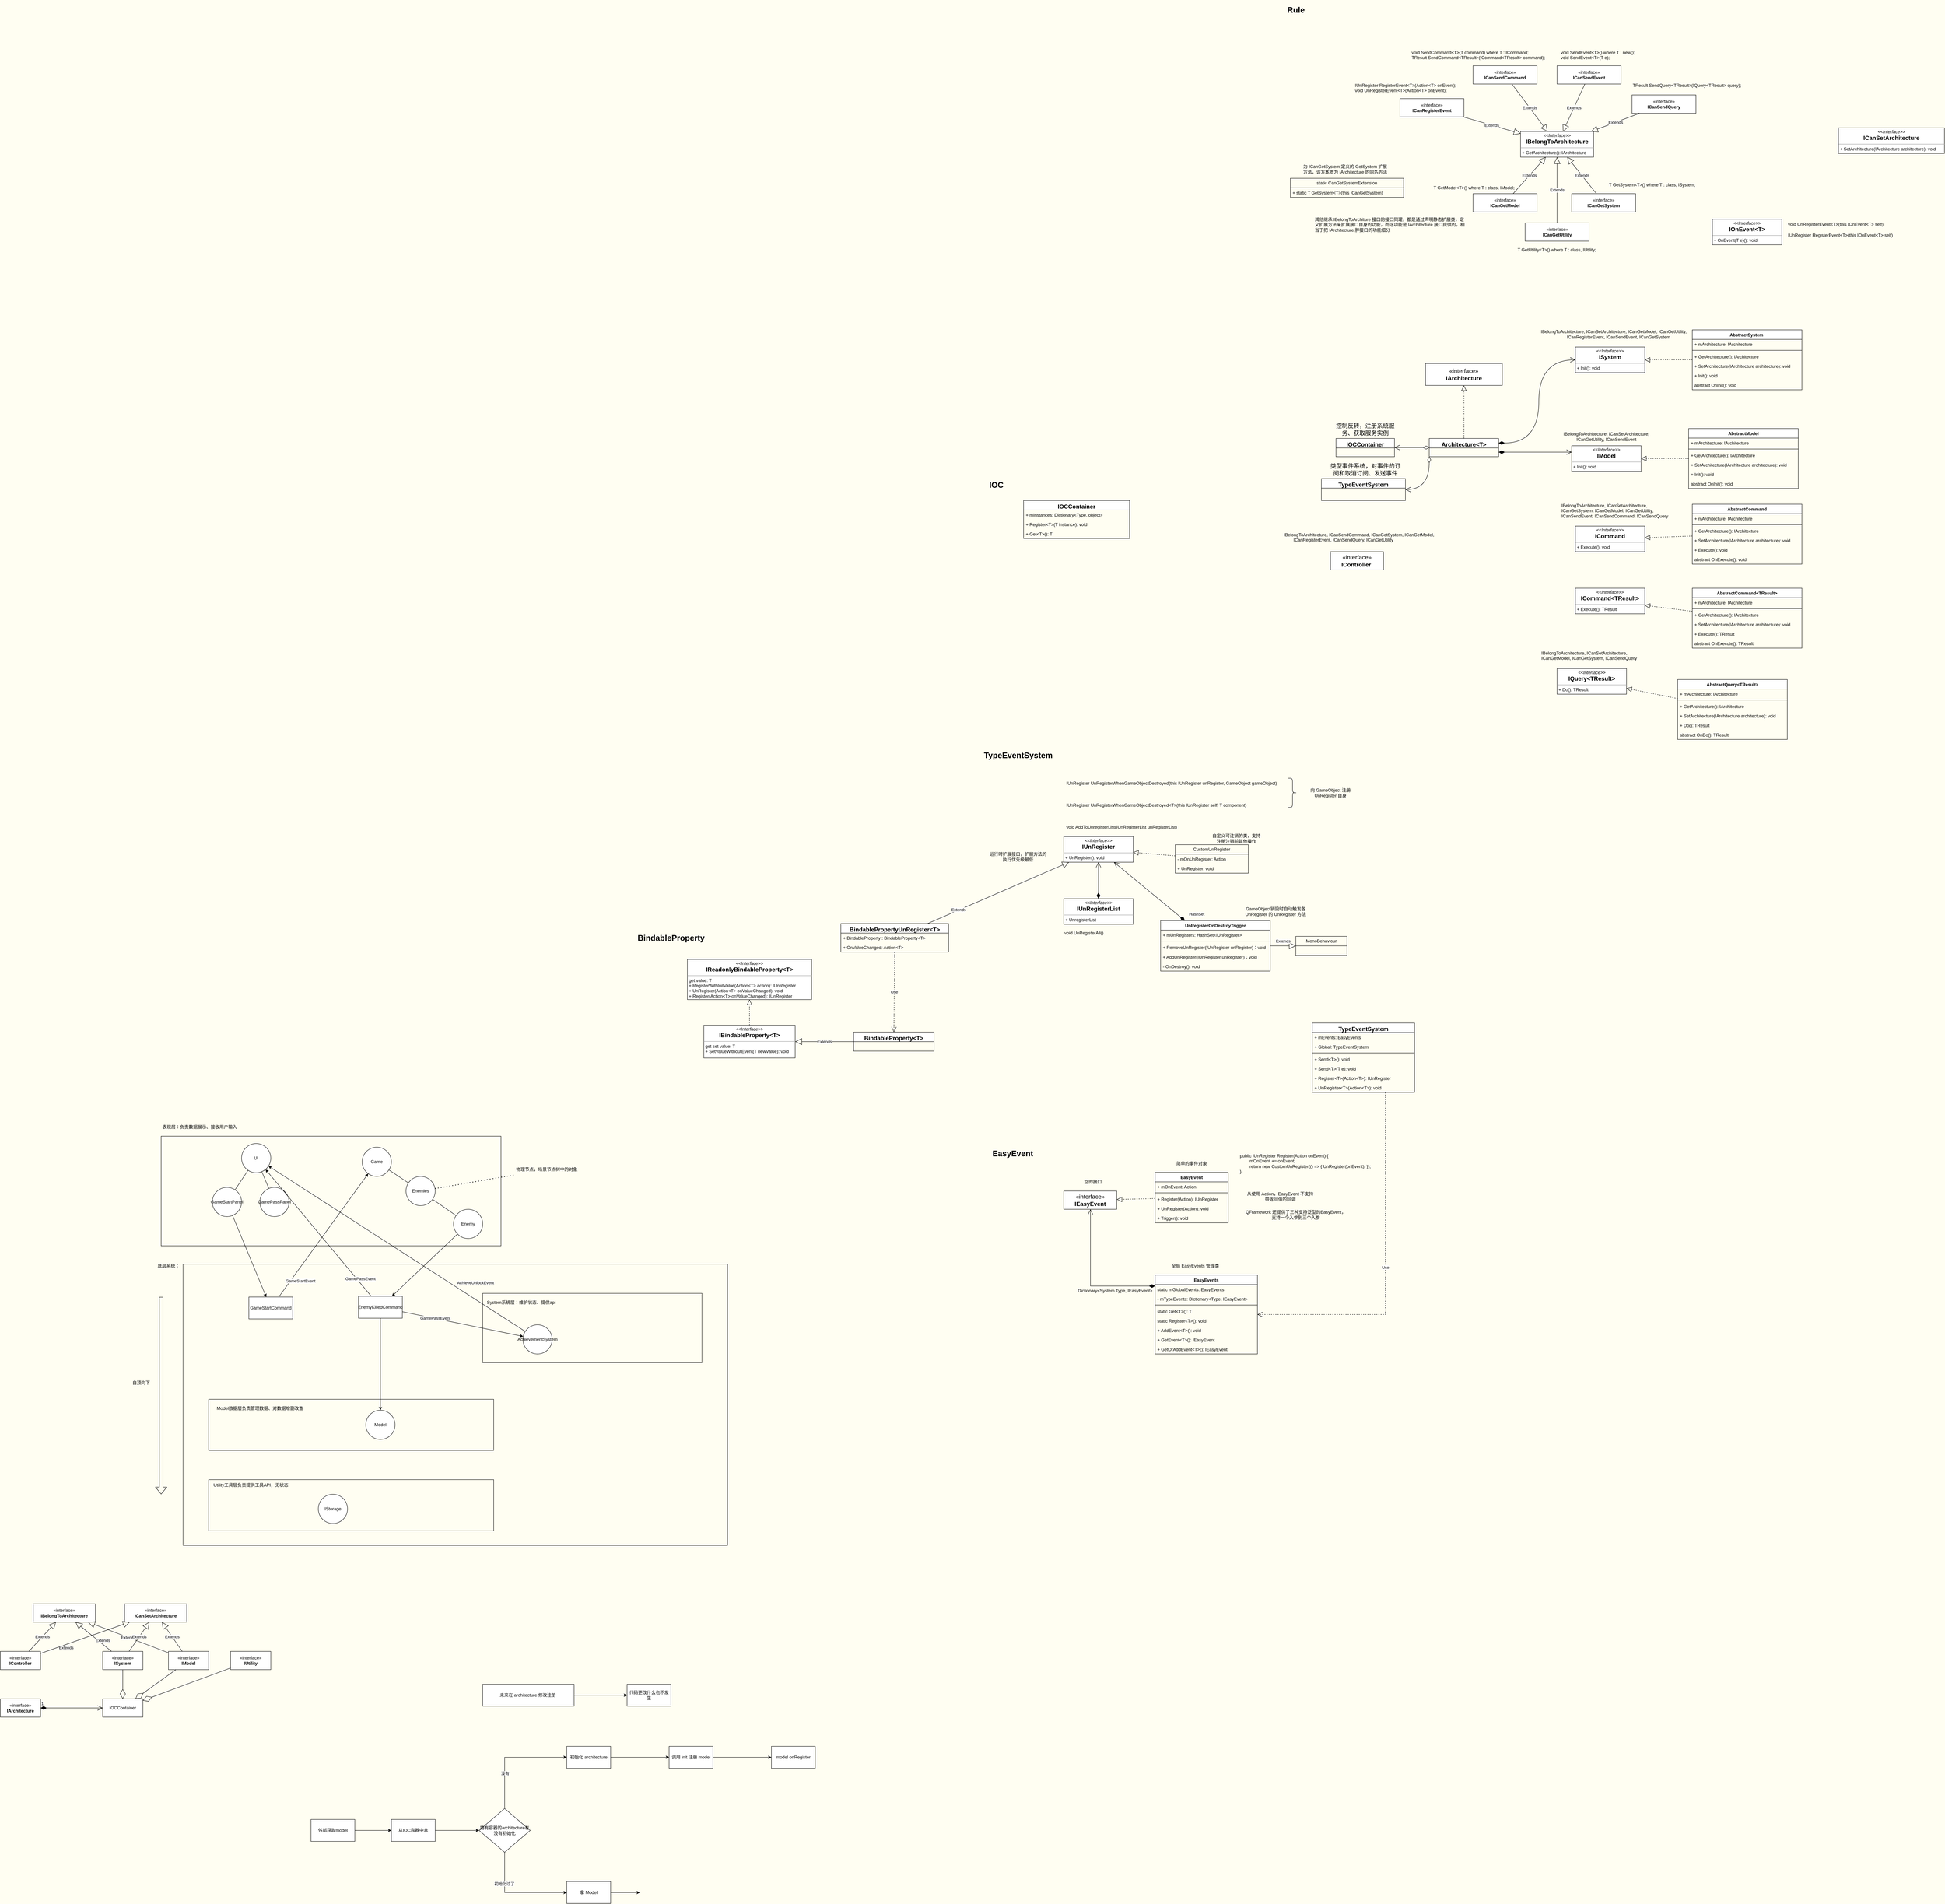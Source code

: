 <mxfile version="21.4.0" type="github">
  <diagram name="第 1 页" id="K_PBwv0A-eRRwEIqiVZz">
    <mxGraphModel dx="6261" dy="2422" grid="1" gridSize="10" guides="1" tooltips="1" connect="1" arrows="1" fold="1" page="0" pageScale="1" pageWidth="827" pageHeight="1169" background="#FFFEF2" math="0" shadow="0">
      <root>
        <mxCell id="0" />
        <mxCell id="1" parent="0" />
        <mxCell id="Ldc7HIKXu7ln34JxATp--42" value="" style="rounded=0;whiteSpace=wrap;html=1;fillColor=none;editable=1;movable=1;resizable=1;rotatable=1;deletable=1;locked=0;connectable=1;" parent="1" vertex="1">
          <mxGeometry x="-4330" y="1630" width="930" height="300" as="geometry" />
        </mxCell>
        <mxCell id="xIr4LslpvPdGtchMT90U-24" value="" style="rounded=0;whiteSpace=wrap;html=1;fillColor=none;editable=1;movable=1;resizable=1;rotatable=1;deletable=1;locked=0;connectable=1;" parent="1" vertex="1">
          <mxGeometry x="-4270" y="1980" width="1490" height="770" as="geometry" />
        </mxCell>
        <mxCell id="cIOsUQTodziZoNkcTuei-1" value="«interface»&lt;br&gt;&lt;b&gt;IArchitecture&lt;/b&gt;" style="html=1;whiteSpace=wrap;fontSize=16;" parent="1" vertex="1">
          <mxGeometry x="-870" y="-485" width="210" height="60" as="geometry" />
        </mxCell>
        <mxCell id="cIOsUQTodziZoNkcTuei-2" value="Architecture&amp;lt;T&amp;gt;" style="swimlane;fontStyle=1;align=center;verticalAlign=top;childLayout=stackLayout;horizontal=1;startSize=26;horizontalStack=0;resizeParent=1;resizeParentMax=0;resizeLast=0;collapsible=1;marginBottom=0;whiteSpace=wrap;html=1;fontSize=16;" parent="1" vertex="1">
          <mxGeometry x="-860" y="-280" width="190" height="50" as="geometry" />
        </mxCell>
        <mxCell id="cIOsUQTodziZoNkcTuei-9" style="edgeStyle=none;curved=1;rounded=0;orthogonalLoop=1;jettySize=auto;html=1;exitX=0.5;exitY=1;exitDx=0;exitDy=0;fontSize=12;startSize=8;endSize=8;" parent="1" edge="1">
          <mxGeometry relative="1" as="geometry">
            <mxPoint x="-355" y="-200" as="sourcePoint" />
            <mxPoint x="-355" y="-200" as="targetPoint" />
          </mxGeometry>
        </mxCell>
        <mxCell id="cIOsUQTodziZoNkcTuei-11" value="" style="endArrow=open;html=1;endSize=12;startArrow=diamondThin;startSize=14;startFill=1;edgeStyle=orthogonalEdgeStyle;align=left;verticalAlign=bottom;rounded=0;fontSize=12;curved=1;exitX=1;exitY=0.25;exitDx=0;exitDy=0;" parent="1" source="cIOsUQTodziZoNkcTuei-2" target="fSNr2YxQXtXftvXYu1Ss-7" edge="1">
          <mxGeometry x="-0.877" y="20" relative="1" as="geometry">
            <mxPoint x="-580" y="-420" as="sourcePoint" />
            <mxPoint x="-420" y="-420" as="targetPoint" />
            <Array as="points">
              <mxPoint x="-560" y="-267" />
              <mxPoint x="-560" y="-495" />
            </Array>
            <mxPoint as="offset" />
          </mxGeometry>
        </mxCell>
        <mxCell id="cIOsUQTodziZoNkcTuei-12" value="" style="endArrow=open;html=1;endSize=12;startArrow=diamondThin;startSize=14;startFill=1;edgeStyle=orthogonalEdgeStyle;align=left;verticalAlign=bottom;rounded=0;fontSize=12;curved=1;exitX=1;exitY=0.75;exitDx=0;exitDy=0;" parent="1" source="cIOsUQTodziZoNkcTuei-2" target="fSNr2YxQXtXftvXYu1Ss-22" edge="1">
          <mxGeometry x="-0.877" y="20" relative="1" as="geometry">
            <mxPoint x="-650" y="-420" as="sourcePoint" />
            <mxPoint x="-450" y="-242.5" as="targetPoint" />
            <mxPoint as="offset" />
            <Array as="points">
              <mxPoint x="-460" y="-243" />
              <mxPoint x="-460" y="-243" />
            </Array>
          </mxGeometry>
        </mxCell>
        <mxCell id="cIOsUQTodziZoNkcTuei-13" value="IOCContainer" style="swimlane;fontStyle=1;align=center;verticalAlign=top;childLayout=stackLayout;horizontal=1;startSize=26;horizontalStack=0;resizeParent=1;resizeParentMax=0;resizeLast=0;collapsible=1;marginBottom=0;whiteSpace=wrap;html=1;fontSize=16;" parent="1" vertex="1">
          <mxGeometry x="-1115" y="-280" width="160" height="50" as="geometry" />
        </mxCell>
        <mxCell id="cIOsUQTodziZoNkcTuei-17" value="" style="endArrow=open;html=1;endSize=12;startArrow=diamondThin;startSize=14;startFill=0;edgeStyle=orthogonalEdgeStyle;align=left;verticalAlign=bottom;rounded=0;fontSize=12;curved=1;" parent="1" source="cIOsUQTodziZoNkcTuei-2" target="cIOsUQTodziZoNkcTuei-13" edge="1">
          <mxGeometry x="-0.75" y="-15" relative="1" as="geometry">
            <mxPoint x="-870" y="-265" as="sourcePoint" />
            <mxPoint x="-730" y="-150" as="targetPoint" />
            <mxPoint as="offset" />
          </mxGeometry>
        </mxCell>
        <mxCell id="cIOsUQTodziZoNkcTuei-18" value="控制反转，注册系统服务、获取服务实例" style="text;html=1;strokeColor=none;fillColor=none;align=center;verticalAlign=middle;whiteSpace=wrap;rounded=0;fontSize=16;" parent="1" vertex="1">
          <mxGeometry x="-1130" y="-320" width="190" height="30" as="geometry" />
        </mxCell>
        <mxCell id="cIOsUQTodziZoNkcTuei-19" value="TypeEventSystem" style="swimlane;fontStyle=1;align=center;verticalAlign=top;childLayout=stackLayout;horizontal=1;startSize=26;horizontalStack=0;resizeParent=1;resizeParentMax=0;resizeLast=0;collapsible=1;marginBottom=0;whiteSpace=wrap;html=1;fontSize=16;" parent="1" vertex="1">
          <mxGeometry x="-1155" y="-170" width="230" height="60" as="geometry" />
        </mxCell>
        <mxCell id="cIOsUQTodziZoNkcTuei-23" value="" style="endArrow=open;html=1;endSize=12;startArrow=diamondThin;startSize=14;startFill=0;edgeStyle=orthogonalEdgeStyle;align=left;verticalAlign=bottom;rounded=0;fontSize=12;curved=1;exitX=0;exitY=1;exitDx=0;exitDy=0;entryX=1;entryY=0.5;entryDx=0;entryDy=0;" parent="1" source="cIOsUQTodziZoNkcTuei-2" target="cIOsUQTodziZoNkcTuei-19" edge="1">
          <mxGeometry x="-0.75" y="-15" relative="1" as="geometry">
            <mxPoint x="-850" y="-245" as="sourcePoint" />
            <mxPoint x="-950" y="-245" as="targetPoint" />
            <mxPoint as="offset" />
          </mxGeometry>
        </mxCell>
        <mxCell id="cIOsUQTodziZoNkcTuei-24" value="类型事件系统，对事件的订阅和取消订阅、发送事件" style="text;html=1;strokeColor=none;fillColor=none;align=center;verticalAlign=middle;whiteSpace=wrap;rounded=0;fontSize=16;" parent="1" vertex="1">
          <mxGeometry x="-1132.5" y="-210" width="195" height="30" as="geometry" />
        </mxCell>
        <mxCell id="fSNr2YxQXtXftvXYu1Ss-1" value="«interface»&lt;br&gt;&lt;b&gt;IController&amp;nbsp;&lt;/b&gt;" style="html=1;whiteSpace=wrap;fontSize=16;" parent="1" vertex="1">
          <mxGeometry x="-1130" y="30" width="145" height="50" as="geometry" />
        </mxCell>
        <mxCell id="fSNr2YxQXtXftvXYu1Ss-2" value="&lt;div&gt;IBelongToArchitecture, ICanSetArchitecture, ICanGetModel, ICanGetUtility,&lt;/div&gt;&lt;div&gt;&amp;nbsp; &amp;nbsp; &amp;nbsp; &amp;nbsp; ICanRegisterEvent, ICanSendEvent, ICanGetSystem&lt;/div&gt;" style="text;html=1;strokeColor=none;fillColor=none;align=center;verticalAlign=middle;whiteSpace=wrap;rounded=0;" parent="1" vertex="1">
          <mxGeometry x="-580" y="-590" width="450" height="50" as="geometry" />
        </mxCell>
        <mxCell id="fSNr2YxQXtXftvXYu1Ss-7" value="&lt;p style=&quot;margin:0px;margin-top:4px;text-align:center;&quot;&gt;&lt;i&gt;&amp;lt;&amp;lt;Interface&amp;gt;&amp;gt;&lt;/i&gt;&lt;br&gt;&lt;b style=&quot;border-color: var(--border-color); font-size: 16px;&quot;&gt;ISystem&lt;/b&gt;&lt;br&gt;&lt;/p&gt;&lt;hr size=&quot;1&quot;&gt;&lt;p style=&quot;margin:0px;margin-left:4px;&quot;&gt;&lt;/p&gt;&lt;p style=&quot;margin:0px;margin-left:4px;&quot;&gt;+ Init(): void&lt;br&gt;&lt;/p&gt;" style="verticalAlign=top;align=left;overflow=fill;fontSize=12;fontFamily=Helvetica;html=1;whiteSpace=wrap;movable=1;resizable=1;rotatable=1;deletable=1;editable=1;locked=0;connectable=1;" parent="1" vertex="1">
          <mxGeometry x="-460" y="-530" width="190" height="70" as="geometry" />
        </mxCell>
        <mxCell id="fSNr2YxQXtXftvXYu1Ss-8" value="AbstractSystem&amp;nbsp;" style="swimlane;fontStyle=1;align=center;verticalAlign=top;childLayout=stackLayout;horizontal=1;startSize=26;horizontalStack=0;resizeParent=1;resizeParentMax=0;resizeLast=0;collapsible=1;marginBottom=0;whiteSpace=wrap;html=1;" parent="1" vertex="1">
          <mxGeometry x="-140" y="-577" width="300" height="164" as="geometry" />
        </mxCell>
        <mxCell id="fSNr2YxQXtXftvXYu1Ss-12" value="+ mArchitecture: IArchitecture" style="text;strokeColor=none;fillColor=none;align=left;verticalAlign=top;spacingLeft=4;spacingRight=4;overflow=hidden;rotatable=0;points=[[0,0.5],[1,0.5]];portConstraint=eastwest;whiteSpace=wrap;html=1;" parent="fSNr2YxQXtXftvXYu1Ss-8" vertex="1">
          <mxGeometry y="26" width="300" height="26" as="geometry" />
        </mxCell>
        <mxCell id="fSNr2YxQXtXftvXYu1Ss-10" value="" style="line;strokeWidth=1;fillColor=none;align=left;verticalAlign=middle;spacingTop=-1;spacingLeft=3;spacingRight=3;rotatable=0;labelPosition=right;points=[];portConstraint=eastwest;strokeColor=inherit;" parent="fSNr2YxQXtXftvXYu1Ss-8" vertex="1">
          <mxGeometry y="52" width="300" height="8" as="geometry" />
        </mxCell>
        <mxCell id="fSNr2YxQXtXftvXYu1Ss-17" value="+ GetArchitecture(): IArchitecture" style="text;strokeColor=none;fillColor=none;align=left;verticalAlign=top;spacingLeft=4;spacingRight=4;overflow=hidden;rotatable=0;points=[[0,0.5],[1,0.5]];portConstraint=eastwest;whiteSpace=wrap;html=1;" parent="fSNr2YxQXtXftvXYu1Ss-8" vertex="1">
          <mxGeometry y="60" width="300" height="26" as="geometry" />
        </mxCell>
        <mxCell id="fSNr2YxQXtXftvXYu1Ss-11" value="+ SetArchitecture(IArchitecture architecture): void" style="text;strokeColor=none;fillColor=none;align=left;verticalAlign=top;spacingLeft=4;spacingRight=4;overflow=hidden;rotatable=0;points=[[0,0.5],[1,0.5]];portConstraint=eastwest;whiteSpace=wrap;html=1;" parent="fSNr2YxQXtXftvXYu1Ss-8" vertex="1">
          <mxGeometry y="86" width="300" height="26" as="geometry" />
        </mxCell>
        <mxCell id="fSNr2YxQXtXftvXYu1Ss-18" value="+ Init(): void" style="text;strokeColor=none;fillColor=none;align=left;verticalAlign=top;spacingLeft=4;spacingRight=4;overflow=hidden;rotatable=0;points=[[0,0.5],[1,0.5]];portConstraint=eastwest;whiteSpace=wrap;html=1;" parent="fSNr2YxQXtXftvXYu1Ss-8" vertex="1">
          <mxGeometry y="112" width="300" height="26" as="geometry" />
        </mxCell>
        <mxCell id="fSNr2YxQXtXftvXYu1Ss-19" value="abstract OnInit(): void" style="text;strokeColor=none;fillColor=none;align=left;verticalAlign=top;spacingLeft=4;spacingRight=4;overflow=hidden;rotatable=0;points=[[0,0.5],[1,0.5]];portConstraint=eastwest;whiteSpace=wrap;html=1;" parent="fSNr2YxQXtXftvXYu1Ss-8" vertex="1">
          <mxGeometry y="138" width="300" height="26" as="geometry" />
        </mxCell>
        <mxCell id="fSNr2YxQXtXftvXYu1Ss-14" value="" style="endArrow=block;dashed=1;endFill=0;endSize=12;html=1;rounded=0;" parent="1" source="fSNr2YxQXtXftvXYu1Ss-8" target="fSNr2YxQXtXftvXYu1Ss-7" edge="1">
          <mxGeometry width="160" relative="1" as="geometry">
            <mxPoint x="-210" y="-490" as="sourcePoint" />
            <mxPoint x="-50" y="-490" as="targetPoint" />
          </mxGeometry>
        </mxCell>
        <mxCell id="fSNr2YxQXtXftvXYu1Ss-15" value="" style="endArrow=block;dashed=1;endFill=0;endSize=12;html=1;rounded=0;" parent="1" source="cIOsUQTodziZoNkcTuei-2" target="cIOsUQTodziZoNkcTuei-1" edge="1">
          <mxGeometry width="160" relative="1" as="geometry">
            <mxPoint x="-130" y="-485" as="sourcePoint" />
            <mxPoint x="-260" y="-485" as="targetPoint" />
          </mxGeometry>
        </mxCell>
        <mxCell id="fSNr2YxQXtXftvXYu1Ss-21" value="IBelongToArchitecture, ICanSetArchitecture, ICanGetUtility, ICanSendEvent" style="text;html=1;strokeColor=none;fillColor=none;align=center;verticalAlign=middle;whiteSpace=wrap;rounded=0;" parent="1" vertex="1">
          <mxGeometry x="-530" y="-300" width="310" height="30" as="geometry" />
        </mxCell>
        <mxCell id="fSNr2YxQXtXftvXYu1Ss-22" value="&lt;p style=&quot;margin:0px;margin-top:4px;text-align:center;&quot;&gt;&lt;i&gt;&amp;lt;&amp;lt;Interface&amp;gt;&amp;gt;&lt;/i&gt;&lt;br&gt;&lt;b style=&quot;border-color: var(--border-color); font-size: 16px;&quot;&gt;IModel&lt;/b&gt;&lt;br&gt;&lt;/p&gt;&lt;hr size=&quot;1&quot;&gt;&lt;p style=&quot;margin:0px;margin-left:4px;&quot;&gt;&lt;/p&gt;&lt;p style=&quot;margin:0px;margin-left:4px;&quot;&gt;+ Init(): void&lt;br&gt;&lt;/p&gt;" style="verticalAlign=top;align=left;overflow=fill;fontSize=12;fontFamily=Helvetica;html=1;whiteSpace=wrap;movable=1;resizable=1;rotatable=1;deletable=1;editable=1;locked=0;connectable=1;" parent="1" vertex="1">
          <mxGeometry x="-470" y="-260" width="190" height="70" as="geometry" />
        </mxCell>
        <mxCell id="fSNr2YxQXtXftvXYu1Ss-23" value="AbstractModel" style="swimlane;fontStyle=1;align=center;verticalAlign=top;childLayout=stackLayout;horizontal=1;startSize=26;horizontalStack=0;resizeParent=1;resizeParentMax=0;resizeLast=0;collapsible=1;marginBottom=0;whiteSpace=wrap;html=1;" parent="1" vertex="1">
          <mxGeometry x="-150" y="-307" width="300" height="164" as="geometry" />
        </mxCell>
        <mxCell id="fSNr2YxQXtXftvXYu1Ss-24" value="+ mArchitecture: IArchitecture" style="text;strokeColor=none;fillColor=none;align=left;verticalAlign=top;spacingLeft=4;spacingRight=4;overflow=hidden;rotatable=0;points=[[0,0.5],[1,0.5]];portConstraint=eastwest;whiteSpace=wrap;html=1;" parent="fSNr2YxQXtXftvXYu1Ss-23" vertex="1">
          <mxGeometry y="26" width="300" height="26" as="geometry" />
        </mxCell>
        <mxCell id="fSNr2YxQXtXftvXYu1Ss-25" value="" style="line;strokeWidth=1;fillColor=none;align=left;verticalAlign=middle;spacingTop=-1;spacingLeft=3;spacingRight=3;rotatable=0;labelPosition=right;points=[];portConstraint=eastwest;strokeColor=inherit;" parent="fSNr2YxQXtXftvXYu1Ss-23" vertex="1">
          <mxGeometry y="52" width="300" height="8" as="geometry" />
        </mxCell>
        <mxCell id="fSNr2YxQXtXftvXYu1Ss-26" value="+ GetArchitecture(): IArchitecture" style="text;strokeColor=none;fillColor=none;align=left;verticalAlign=top;spacingLeft=4;spacingRight=4;overflow=hidden;rotatable=0;points=[[0,0.5],[1,0.5]];portConstraint=eastwest;whiteSpace=wrap;html=1;" parent="fSNr2YxQXtXftvXYu1Ss-23" vertex="1">
          <mxGeometry y="60" width="300" height="26" as="geometry" />
        </mxCell>
        <mxCell id="fSNr2YxQXtXftvXYu1Ss-27" value="+ SetArchitecture(IArchitecture architecture): void" style="text;strokeColor=none;fillColor=none;align=left;verticalAlign=top;spacingLeft=4;spacingRight=4;overflow=hidden;rotatable=0;points=[[0,0.5],[1,0.5]];portConstraint=eastwest;whiteSpace=wrap;html=1;" parent="fSNr2YxQXtXftvXYu1Ss-23" vertex="1">
          <mxGeometry y="86" width="300" height="26" as="geometry" />
        </mxCell>
        <mxCell id="fSNr2YxQXtXftvXYu1Ss-28" value="+ Init(): void" style="text;strokeColor=none;fillColor=none;align=left;verticalAlign=top;spacingLeft=4;spacingRight=4;overflow=hidden;rotatable=0;points=[[0,0.5],[1,0.5]];portConstraint=eastwest;whiteSpace=wrap;html=1;" parent="fSNr2YxQXtXftvXYu1Ss-23" vertex="1">
          <mxGeometry y="112" width="300" height="26" as="geometry" />
        </mxCell>
        <mxCell id="fSNr2YxQXtXftvXYu1Ss-29" value="abstract OnInit(): void" style="text;strokeColor=none;fillColor=none;align=left;verticalAlign=top;spacingLeft=4;spacingRight=4;overflow=hidden;rotatable=0;points=[[0,0.5],[1,0.5]];portConstraint=eastwest;whiteSpace=wrap;html=1;" parent="fSNr2YxQXtXftvXYu1Ss-23" vertex="1">
          <mxGeometry y="138" width="300" height="26" as="geometry" />
        </mxCell>
        <mxCell id="fSNr2YxQXtXftvXYu1Ss-30" value="" style="endArrow=block;dashed=1;endFill=0;endSize=12;html=1;rounded=0;" parent="1" source="fSNr2YxQXtXftvXYu1Ss-23" target="fSNr2YxQXtXftvXYu1Ss-22" edge="1">
          <mxGeometry width="160" relative="1" as="geometry">
            <mxPoint x="-140" y="-475" as="sourcePoint" />
            <mxPoint x="-260" y="-481" as="targetPoint" />
          </mxGeometry>
        </mxCell>
        <mxCell id="fSNr2YxQXtXftvXYu1Ss-31" value="&lt;p style=&quot;margin:0px;margin-top:4px;text-align:center;&quot;&gt;&lt;i&gt;&amp;lt;&amp;lt;Interface&amp;gt;&amp;gt;&lt;/i&gt;&lt;br&gt;&lt;b style=&quot;border-color: var(--border-color); font-size: 16px;&quot;&gt;ICommand&lt;/b&gt;&lt;br&gt;&lt;/p&gt;&lt;hr size=&quot;1&quot;&gt;&lt;p style=&quot;margin:0px;margin-left:4px;&quot;&gt;&lt;/p&gt;&lt;p style=&quot;margin:0px;margin-left:4px;&quot;&gt;+ Execute(): void&lt;br&gt;&lt;/p&gt;" style="verticalAlign=top;align=left;overflow=fill;fontSize=12;fontFamily=Helvetica;html=1;whiteSpace=wrap;movable=1;resizable=1;rotatable=1;deletable=1;editable=1;locked=0;connectable=1;" parent="1" vertex="1">
          <mxGeometry x="-460" y="-40" width="190" height="70" as="geometry" />
        </mxCell>
        <mxCell id="fSNr2YxQXtXftvXYu1Ss-32" value="&lt;p style=&quot;margin:0px;margin-top:4px;text-align:center;&quot;&gt;&lt;i&gt;&amp;lt;&amp;lt;Interface&amp;gt;&amp;gt;&lt;/i&gt;&lt;br&gt;&lt;b style=&quot;border-color: var(--border-color); font-size: 16px;&quot;&gt;ICommand&amp;lt;TResult&amp;gt;&lt;/b&gt;&lt;br&gt;&lt;/p&gt;&lt;hr size=&quot;1&quot;&gt;&lt;p style=&quot;margin:0px;margin-left:4px;&quot;&gt;&lt;/p&gt;&lt;p style=&quot;margin:0px;margin-left:4px;&quot;&gt;+ Execute(): TResult&lt;br&gt;&lt;/p&gt;" style="verticalAlign=top;align=left;overflow=fill;fontSize=12;fontFamily=Helvetica;html=1;whiteSpace=wrap;movable=1;resizable=1;rotatable=1;deletable=1;editable=1;locked=0;connectable=1;" parent="1" vertex="1">
          <mxGeometry x="-460" y="130" width="190" height="70" as="geometry" />
        </mxCell>
        <mxCell id="fSNr2YxQXtXftvXYu1Ss-33" value="IBelongToArchitecture, ICanSetArchitecture, ICanGetSystem, ICanGetModel, ICanGetUtility,&amp;#xa;        ICanSendEvent, ICanSendCommand, ICanSendQuery" style="text;whiteSpace=wrap;html=1;" parent="1" vertex="1">
          <mxGeometry x="-500" y="-110" width="310" height="50" as="geometry" />
        </mxCell>
        <mxCell id="fSNr2YxQXtXftvXYu1Ss-34" value="AbstractCommand" style="swimlane;fontStyle=1;align=center;verticalAlign=top;childLayout=stackLayout;horizontal=1;startSize=26;horizontalStack=0;resizeParent=1;resizeParentMax=0;resizeLast=0;collapsible=1;marginBottom=0;whiteSpace=wrap;html=1;" parent="1" vertex="1">
          <mxGeometry x="-140" y="-100" width="300" height="164" as="geometry" />
        </mxCell>
        <mxCell id="fSNr2YxQXtXftvXYu1Ss-35" value="+ mArchitecture: IArchitecture" style="text;strokeColor=none;fillColor=none;align=left;verticalAlign=top;spacingLeft=4;spacingRight=4;overflow=hidden;rotatable=0;points=[[0,0.5],[1,0.5]];portConstraint=eastwest;whiteSpace=wrap;html=1;" parent="fSNr2YxQXtXftvXYu1Ss-34" vertex="1">
          <mxGeometry y="26" width="300" height="26" as="geometry" />
        </mxCell>
        <mxCell id="fSNr2YxQXtXftvXYu1Ss-36" value="" style="line;strokeWidth=1;fillColor=none;align=left;verticalAlign=middle;spacingTop=-1;spacingLeft=3;spacingRight=3;rotatable=0;labelPosition=right;points=[];portConstraint=eastwest;strokeColor=inherit;" parent="fSNr2YxQXtXftvXYu1Ss-34" vertex="1">
          <mxGeometry y="52" width="300" height="8" as="geometry" />
        </mxCell>
        <mxCell id="fSNr2YxQXtXftvXYu1Ss-37" value="+ GetArchitecture(): IArchitecture" style="text;strokeColor=none;fillColor=none;align=left;verticalAlign=top;spacingLeft=4;spacingRight=4;overflow=hidden;rotatable=0;points=[[0,0.5],[1,0.5]];portConstraint=eastwest;whiteSpace=wrap;html=1;" parent="fSNr2YxQXtXftvXYu1Ss-34" vertex="1">
          <mxGeometry y="60" width="300" height="26" as="geometry" />
        </mxCell>
        <mxCell id="fSNr2YxQXtXftvXYu1Ss-38" value="+ SetArchitecture(IArchitecture architecture): void" style="text;strokeColor=none;fillColor=none;align=left;verticalAlign=top;spacingLeft=4;spacingRight=4;overflow=hidden;rotatable=0;points=[[0,0.5],[1,0.5]];portConstraint=eastwest;whiteSpace=wrap;html=1;" parent="fSNr2YxQXtXftvXYu1Ss-34" vertex="1">
          <mxGeometry y="86" width="300" height="26" as="geometry" />
        </mxCell>
        <mxCell id="fSNr2YxQXtXftvXYu1Ss-39" value="+ Execute(): void" style="text;strokeColor=none;fillColor=none;align=left;verticalAlign=top;spacingLeft=4;spacingRight=4;overflow=hidden;rotatable=0;points=[[0,0.5],[1,0.5]];portConstraint=eastwest;whiteSpace=wrap;html=1;" parent="fSNr2YxQXtXftvXYu1Ss-34" vertex="1">
          <mxGeometry y="112" width="300" height="26" as="geometry" />
        </mxCell>
        <mxCell id="fSNr2YxQXtXftvXYu1Ss-40" value="abstract OnExecute(): void" style="text;strokeColor=none;fillColor=none;align=left;verticalAlign=top;spacingLeft=4;spacingRight=4;overflow=hidden;rotatable=0;points=[[0,0.5],[1,0.5]];portConstraint=eastwest;whiteSpace=wrap;html=1;" parent="fSNr2YxQXtXftvXYu1Ss-34" vertex="1">
          <mxGeometry y="138" width="300" height="26" as="geometry" />
        </mxCell>
        <mxCell id="fSNr2YxQXtXftvXYu1Ss-41" value="" style="endArrow=block;dashed=1;endFill=0;endSize=12;html=1;rounded=0;" parent="1" source="fSNr2YxQXtXftvXYu1Ss-34" target="fSNr2YxQXtXftvXYu1Ss-31" edge="1">
          <mxGeometry width="160" relative="1" as="geometry">
            <mxPoint x="-140" y="-215" as="sourcePoint" />
            <mxPoint x="-270" y="-215" as="targetPoint" />
          </mxGeometry>
        </mxCell>
        <mxCell id="fSNr2YxQXtXftvXYu1Ss-42" value="AbstractCommand&amp;lt;TResult&amp;gt;" style="swimlane;fontStyle=1;align=center;verticalAlign=top;childLayout=stackLayout;horizontal=1;startSize=26;horizontalStack=0;resizeParent=1;resizeParentMax=0;resizeLast=0;collapsible=1;marginBottom=0;whiteSpace=wrap;html=1;" parent="1" vertex="1">
          <mxGeometry x="-140" y="130" width="300" height="164" as="geometry" />
        </mxCell>
        <mxCell id="fSNr2YxQXtXftvXYu1Ss-43" value="+ mArchitecture: IArchitecture" style="text;strokeColor=none;fillColor=none;align=left;verticalAlign=top;spacingLeft=4;spacingRight=4;overflow=hidden;rotatable=0;points=[[0,0.5],[1,0.5]];portConstraint=eastwest;whiteSpace=wrap;html=1;" parent="fSNr2YxQXtXftvXYu1Ss-42" vertex="1">
          <mxGeometry y="26" width="300" height="26" as="geometry" />
        </mxCell>
        <mxCell id="fSNr2YxQXtXftvXYu1Ss-44" value="" style="line;strokeWidth=1;fillColor=none;align=left;verticalAlign=middle;spacingTop=-1;spacingLeft=3;spacingRight=3;rotatable=0;labelPosition=right;points=[];portConstraint=eastwest;strokeColor=inherit;" parent="fSNr2YxQXtXftvXYu1Ss-42" vertex="1">
          <mxGeometry y="52" width="300" height="8" as="geometry" />
        </mxCell>
        <mxCell id="fSNr2YxQXtXftvXYu1Ss-45" value="+ GetArchitecture(): IArchitecture" style="text;strokeColor=none;fillColor=none;align=left;verticalAlign=top;spacingLeft=4;spacingRight=4;overflow=hidden;rotatable=0;points=[[0,0.5],[1,0.5]];portConstraint=eastwest;whiteSpace=wrap;html=1;" parent="fSNr2YxQXtXftvXYu1Ss-42" vertex="1">
          <mxGeometry y="60" width="300" height="26" as="geometry" />
        </mxCell>
        <mxCell id="fSNr2YxQXtXftvXYu1Ss-46" value="+ SetArchitecture(IArchitecture architecture): void" style="text;strokeColor=none;fillColor=none;align=left;verticalAlign=top;spacingLeft=4;spacingRight=4;overflow=hidden;rotatable=0;points=[[0,0.5],[1,0.5]];portConstraint=eastwest;whiteSpace=wrap;html=1;" parent="fSNr2YxQXtXftvXYu1Ss-42" vertex="1">
          <mxGeometry y="86" width="300" height="26" as="geometry" />
        </mxCell>
        <mxCell id="fSNr2YxQXtXftvXYu1Ss-47" value="+ Execute(): TResult" style="text;strokeColor=none;fillColor=none;align=left;verticalAlign=top;spacingLeft=4;spacingRight=4;overflow=hidden;rotatable=0;points=[[0,0.5],[1,0.5]];portConstraint=eastwest;whiteSpace=wrap;html=1;" parent="fSNr2YxQXtXftvXYu1Ss-42" vertex="1">
          <mxGeometry y="112" width="300" height="26" as="geometry" />
        </mxCell>
        <mxCell id="fSNr2YxQXtXftvXYu1Ss-48" value="abstract OnExecute(): TResult" style="text;strokeColor=none;fillColor=none;align=left;verticalAlign=top;spacingLeft=4;spacingRight=4;overflow=hidden;rotatable=0;points=[[0,0.5],[1,0.5]];portConstraint=eastwest;whiteSpace=wrap;html=1;" parent="fSNr2YxQXtXftvXYu1Ss-42" vertex="1">
          <mxGeometry y="138" width="300" height="26" as="geometry" />
        </mxCell>
        <mxCell id="fSNr2YxQXtXftvXYu1Ss-49" value="" style="endArrow=block;dashed=1;endFill=0;endSize=12;html=1;rounded=0;" parent="1" source="fSNr2YxQXtXftvXYu1Ss-42" target="fSNr2YxQXtXftvXYu1Ss-32" edge="1">
          <mxGeometry width="160" relative="1" as="geometry">
            <mxPoint x="-130" y="-19" as="sourcePoint" />
            <mxPoint x="-260" y="-28" as="targetPoint" />
          </mxGeometry>
        </mxCell>
        <mxCell id="fSNr2YxQXtXftvXYu1Ss-50" value="&lt;p style=&quot;margin:0px;margin-top:4px;text-align:center;&quot;&gt;&lt;i&gt;&amp;lt;&amp;lt;Interface&amp;gt;&amp;gt;&lt;/i&gt;&lt;br&gt;&lt;b style=&quot;border-color: var(--border-color); font-size: 16px;&quot;&gt;IQuery&amp;lt;TResult&amp;gt;&lt;/b&gt;&lt;br&gt;&lt;/p&gt;&lt;hr size=&quot;1&quot;&gt;&lt;p style=&quot;margin:0px;margin-left:4px;&quot;&gt;&lt;/p&gt;&lt;p style=&quot;margin:0px;margin-left:4px;&quot;&gt;+ Do(): TResult&lt;br&gt;&lt;/p&gt;" style="verticalAlign=top;align=left;overflow=fill;fontSize=12;fontFamily=Helvetica;html=1;whiteSpace=wrap;movable=1;resizable=1;rotatable=1;deletable=1;editable=1;locked=0;connectable=1;" parent="1" vertex="1">
          <mxGeometry x="-510" y="350" width="190" height="70" as="geometry" />
        </mxCell>
        <mxCell id="fSNr2YxQXtXftvXYu1Ss-51" value="IBelongToArchitecture, ICanSetArchitecture, ICanGetModel, ICanGetSystem, ICanSendQuery" style="text;whiteSpace=wrap;html=1;" parent="1" vertex="1">
          <mxGeometry x="-555" y="294" width="285" height="50" as="geometry" />
        </mxCell>
        <mxCell id="fSNr2YxQXtXftvXYu1Ss-52" value="AbstractQuery&amp;lt;TResult&amp;gt;" style="swimlane;fontStyle=1;align=center;verticalAlign=top;childLayout=stackLayout;horizontal=1;startSize=26;horizontalStack=0;resizeParent=1;resizeParentMax=0;resizeLast=0;collapsible=1;marginBottom=0;whiteSpace=wrap;html=1;" parent="1" vertex="1">
          <mxGeometry x="-180" y="380" width="300" height="164" as="geometry" />
        </mxCell>
        <mxCell id="fSNr2YxQXtXftvXYu1Ss-53" value="+ mArchitecture: IArchitecture" style="text;strokeColor=none;fillColor=none;align=left;verticalAlign=top;spacingLeft=4;spacingRight=4;overflow=hidden;rotatable=0;points=[[0,0.5],[1,0.5]];portConstraint=eastwest;whiteSpace=wrap;html=1;" parent="fSNr2YxQXtXftvXYu1Ss-52" vertex="1">
          <mxGeometry y="26" width="300" height="26" as="geometry" />
        </mxCell>
        <mxCell id="fSNr2YxQXtXftvXYu1Ss-54" value="" style="line;strokeWidth=1;fillColor=none;align=left;verticalAlign=middle;spacingTop=-1;spacingLeft=3;spacingRight=3;rotatable=0;labelPosition=right;points=[];portConstraint=eastwest;strokeColor=inherit;" parent="fSNr2YxQXtXftvXYu1Ss-52" vertex="1">
          <mxGeometry y="52" width="300" height="8" as="geometry" />
        </mxCell>
        <mxCell id="fSNr2YxQXtXftvXYu1Ss-55" value="+ GetArchitecture(): IArchitecture" style="text;strokeColor=none;fillColor=none;align=left;verticalAlign=top;spacingLeft=4;spacingRight=4;overflow=hidden;rotatable=0;points=[[0,0.5],[1,0.5]];portConstraint=eastwest;whiteSpace=wrap;html=1;" parent="fSNr2YxQXtXftvXYu1Ss-52" vertex="1">
          <mxGeometry y="60" width="300" height="26" as="geometry" />
        </mxCell>
        <mxCell id="fSNr2YxQXtXftvXYu1Ss-56" value="+ SetArchitecture(IArchitecture architecture): void" style="text;strokeColor=none;fillColor=none;align=left;verticalAlign=top;spacingLeft=4;spacingRight=4;overflow=hidden;rotatable=0;points=[[0,0.5],[1,0.5]];portConstraint=eastwest;whiteSpace=wrap;html=1;" parent="fSNr2YxQXtXftvXYu1Ss-52" vertex="1">
          <mxGeometry y="86" width="300" height="26" as="geometry" />
        </mxCell>
        <mxCell id="fSNr2YxQXtXftvXYu1Ss-57" value="+ Do(): TResult" style="text;strokeColor=none;fillColor=none;align=left;verticalAlign=top;spacingLeft=4;spacingRight=4;overflow=hidden;rotatable=0;points=[[0,0.5],[1,0.5]];portConstraint=eastwest;whiteSpace=wrap;html=1;" parent="fSNr2YxQXtXftvXYu1Ss-52" vertex="1">
          <mxGeometry y="112" width="300" height="26" as="geometry" />
        </mxCell>
        <mxCell id="fSNr2YxQXtXftvXYu1Ss-58" value="abstract OnDo(): TResult" style="text;strokeColor=none;fillColor=none;align=left;verticalAlign=top;spacingLeft=4;spacingRight=4;overflow=hidden;rotatable=0;points=[[0,0.5],[1,0.5]];portConstraint=eastwest;whiteSpace=wrap;html=1;" parent="fSNr2YxQXtXftvXYu1Ss-52" vertex="1">
          <mxGeometry y="138" width="300" height="26" as="geometry" />
        </mxCell>
        <mxCell id="fSNr2YxQXtXftvXYu1Ss-59" value="" style="endArrow=block;dashed=1;endFill=0;endSize=12;html=1;rounded=0;" parent="1" source="fSNr2YxQXtXftvXYu1Ss-52" target="fSNr2YxQXtXftvXYu1Ss-50" edge="1">
          <mxGeometry width="160" relative="1" as="geometry">
            <mxPoint x="-130" y="203" as="sourcePoint" />
            <mxPoint x="-260" y="187" as="targetPoint" />
          </mxGeometry>
        </mxCell>
        <mxCell id="fSNr2YxQXtXftvXYu1Ss-60" value="&lt;p style=&quot;margin:0px;margin-top:4px;text-align:center;&quot;&gt;&lt;i&gt;&amp;lt;&amp;lt;Interface&amp;gt;&amp;gt;&lt;/i&gt;&lt;br&gt;&lt;b style=&quot;border-color: var(--border-color); font-size: 16px;&quot;&gt;IBelongToArchitecture&lt;/b&gt;&lt;br&gt;&lt;/p&gt;&lt;hr size=&quot;1&quot;&gt;&lt;p style=&quot;margin:0px;margin-left:4px;&quot;&gt;&lt;/p&gt;&lt;p style=&quot;margin:0px;margin-left:4px;&quot;&gt;+ GetArchitecture(): IArchitecture&lt;/p&gt;" style="verticalAlign=top;align=left;overflow=fill;fontSize=12;fontFamily=Helvetica;html=1;whiteSpace=wrap;movable=1;resizable=1;rotatable=1;deletable=1;editable=1;locked=0;connectable=1;" parent="1" vertex="1">
          <mxGeometry x="-610" y="-1120" width="200" height="70" as="geometry" />
        </mxCell>
        <mxCell id="fSNr2YxQXtXftvXYu1Ss-61" value="&lt;p style=&quot;margin:0px;margin-top:4px;text-align:center;&quot;&gt;&lt;i&gt;&amp;lt;&amp;lt;Interface&amp;gt;&amp;gt;&lt;/i&gt;&lt;br&gt;&lt;b style=&quot;border-color: var(--border-color); font-size: 16px;&quot;&gt;ICanSetArchitecture&lt;/b&gt;&lt;br&gt;&lt;/p&gt;&lt;hr size=&quot;1&quot;&gt;&lt;p style=&quot;margin:0px;margin-left:4px;&quot;&gt;&lt;/p&gt;&lt;p style=&quot;margin:0px;margin-left:4px;&quot;&gt;+ SetArchitecture(IArchitecture architecture): void&lt;br&gt;&lt;/p&gt;" style="verticalAlign=top;align=left;overflow=fill;fontSize=12;fontFamily=Helvetica;html=1;whiteSpace=wrap;movable=1;resizable=1;rotatable=1;deletable=1;editable=1;locked=0;connectable=1;" parent="1" vertex="1">
          <mxGeometry x="260" y="-1130" width="290" height="70" as="geometry" />
        </mxCell>
        <mxCell id="fSNr2YxQXtXftvXYu1Ss-62" value="«interface»&lt;br&gt;&lt;b&gt;ICanGetModel&lt;/b&gt;" style="html=1;whiteSpace=wrap;" parent="1" vertex="1">
          <mxGeometry x="-740" y="-950" width="175" height="50" as="geometry" />
        </mxCell>
        <mxCell id="fSNr2YxQXtXftvXYu1Ss-63" value="«interface»&lt;br&gt;&lt;b&gt;ICanGetSystem&lt;/b&gt;" style="html=1;whiteSpace=wrap;" parent="1" vertex="1">
          <mxGeometry x="-470" y="-950" width="175" height="50" as="geometry" />
        </mxCell>
        <mxCell id="fSNr2YxQXtXftvXYu1Ss-64" value="Extends" style="endArrow=block;endSize=16;endFill=0;html=1;rounded=0;" parent="1" source="fSNr2YxQXtXftvXYu1Ss-62" target="fSNr2YxQXtXftvXYu1Ss-60" edge="1">
          <mxGeometry width="160" relative="1" as="geometry">
            <mxPoint x="-520" y="-970" as="sourcePoint" />
            <mxPoint x="-360" y="-970" as="targetPoint" />
          </mxGeometry>
        </mxCell>
        <mxCell id="fSNr2YxQXtXftvXYu1Ss-65" value="Extends" style="endArrow=block;endSize=16;endFill=0;html=1;rounded=0;" parent="1" source="fSNr2YxQXtXftvXYu1Ss-63" target="fSNr2YxQXtXftvXYu1Ss-60" edge="1">
          <mxGeometry width="160" relative="1" as="geometry">
            <mxPoint x="-620" y="-940" as="sourcePoint" />
            <mxPoint x="-531" y="-1040" as="targetPoint" />
          </mxGeometry>
        </mxCell>
        <mxCell id="fSNr2YxQXtXftvXYu1Ss-66" value="static CanGetSystemExtension" style="swimlane;fontStyle=0;childLayout=stackLayout;horizontal=1;startSize=26;fillColor=none;horizontalStack=0;resizeParent=1;resizeParentMax=0;resizeLast=0;collapsible=1;marginBottom=0;whiteSpace=wrap;html=1;" parent="1" vertex="1">
          <mxGeometry x="-1240" y="-992" width="310" height="52" as="geometry" />
        </mxCell>
        <mxCell id="fSNr2YxQXtXftvXYu1Ss-67" value="+ static T GetSystem&amp;lt;T&amp;gt;(this ICanGetSystem)" style="text;strokeColor=none;fillColor=none;align=left;verticalAlign=top;spacingLeft=4;spacingRight=4;overflow=hidden;rotatable=0;points=[[0,0.5],[1,0.5]];portConstraint=eastwest;whiteSpace=wrap;html=1;" parent="fSNr2YxQXtXftvXYu1Ss-66" vertex="1">
          <mxGeometry y="26" width="310" height="26" as="geometry" />
        </mxCell>
        <mxCell id="fSNr2YxQXtXftvXYu1Ss-70" value="为 ICanGetSystem 定义的 GetSystem 扩展方法，该方本质为 IArchitecture 的同名方法" style="text;html=1;strokeColor=none;fillColor=none;align=center;verticalAlign=middle;whiteSpace=wrap;rounded=0;" parent="1" vertex="1">
          <mxGeometry x="-1210" y="-1032" width="240" height="30" as="geometry" />
        </mxCell>
        <mxCell id="fSNr2YxQXtXftvXYu1Ss-71" value="其他继承 IBelongToArchiture 接口的接口同理，都是通过声明静态扩展类，定义扩展方法来扩展接口自身的功能，而这功能是 IArchitecture 接口提供的，相当于把 IArchitecture 胖接口的功能细分" style="text;html=1;strokeColor=none;fillColor=none;align=left;verticalAlign=middle;whiteSpace=wrap;rounded=0;" parent="1" vertex="1">
          <mxGeometry x="-1175" y="-910" width="415" height="90" as="geometry" />
        </mxCell>
        <mxCell id="fSNr2YxQXtXftvXYu1Ss-72" value="«interface»&lt;br&gt;&lt;b&gt;ICanGetUtility&lt;/b&gt;" style="html=1;whiteSpace=wrap;" parent="1" vertex="1">
          <mxGeometry x="-597.5" y="-870" width="175" height="50" as="geometry" />
        </mxCell>
        <mxCell id="fSNr2YxQXtXftvXYu1Ss-73" value="Extends" style="endArrow=block;endSize=16;endFill=0;html=1;rounded=0;" parent="1" source="fSNr2YxQXtXftvXYu1Ss-72" target="fSNr2YxQXtXftvXYu1Ss-60" edge="1">
          <mxGeometry width="160" relative="1" as="geometry">
            <mxPoint x="-392" y="-940" as="sourcePoint" />
            <mxPoint x="-472" y="-1040" as="targetPoint" />
          </mxGeometry>
        </mxCell>
        <mxCell id="fSNr2YxQXtXftvXYu1Ss-74" value="«interface»&lt;br&gt;&lt;b&gt;ICanRegisterEvent&lt;/b&gt;" style="html=1;whiteSpace=wrap;" parent="1" vertex="1">
          <mxGeometry x="-940" y="-1210" width="175" height="50" as="geometry" />
        </mxCell>
        <mxCell id="fSNr2YxQXtXftvXYu1Ss-75" value="«interface»&lt;br&gt;&lt;b&gt;ICanSendCommand&lt;/b&gt;" style="html=1;whiteSpace=wrap;" parent="1" vertex="1">
          <mxGeometry x="-740" y="-1300" width="175" height="50" as="geometry" />
        </mxCell>
        <mxCell id="fSNr2YxQXtXftvXYu1Ss-76" value="«interface»&lt;br&gt;&lt;b&gt;ICanSendEvent&lt;/b&gt;" style="html=1;whiteSpace=wrap;" parent="1" vertex="1">
          <mxGeometry x="-510" y="-1300" width="175" height="50" as="geometry" />
        </mxCell>
        <mxCell id="fSNr2YxQXtXftvXYu1Ss-77" value="«interface»&lt;br&gt;&lt;b&gt;ICanSendQuery&lt;/b&gt;" style="html=1;whiteSpace=wrap;" parent="1" vertex="1">
          <mxGeometry x="-305" y="-1220" width="175" height="50" as="geometry" />
        </mxCell>
        <mxCell id="fSNr2YxQXtXftvXYu1Ss-78" value="Extends" style="endArrow=block;endSize=16;endFill=0;html=1;rounded=0;" parent="1" source="fSNr2YxQXtXftvXYu1Ss-74" target="fSNr2YxQXtXftvXYu1Ss-60" edge="1">
          <mxGeometry width="160" relative="1" as="geometry">
            <mxPoint x="-620" y="-940" as="sourcePoint" />
            <mxPoint x="-531" y="-1040" as="targetPoint" />
          </mxGeometry>
        </mxCell>
        <mxCell id="fSNr2YxQXtXftvXYu1Ss-79" value="Extends" style="endArrow=block;endSize=16;endFill=0;html=1;rounded=0;" parent="1" source="fSNr2YxQXtXftvXYu1Ss-75" target="fSNr2YxQXtXftvXYu1Ss-60" edge="1">
          <mxGeometry width="160" relative="1" as="geometry">
            <mxPoint x="-757" y="-1150" as="sourcePoint" />
            <mxPoint x="-600" y="-1104" as="targetPoint" />
          </mxGeometry>
        </mxCell>
        <mxCell id="fSNr2YxQXtXftvXYu1Ss-80" value="Extends" style="endArrow=block;endSize=16;endFill=0;html=1;rounded=0;" parent="1" source="fSNr2YxQXtXftvXYu1Ss-76" target="fSNr2YxQXtXftvXYu1Ss-60" edge="1">
          <mxGeometry width="160" relative="1" as="geometry">
            <mxPoint x="-624" y="-1240" as="sourcePoint" />
            <mxPoint x="-526" y="-1110" as="targetPoint" />
          </mxGeometry>
        </mxCell>
        <mxCell id="fSNr2YxQXtXftvXYu1Ss-81" value="Extends" style="endArrow=block;endSize=16;endFill=0;html=1;rounded=0;" parent="1" source="fSNr2YxQXtXftvXYu1Ss-77" target="fSNr2YxQXtXftvXYu1Ss-60" edge="1">
          <mxGeometry width="160" relative="1" as="geometry">
            <mxPoint x="-424" y="-1240" as="sourcePoint" />
            <mxPoint x="-484" y="-1110" as="targetPoint" />
          </mxGeometry>
        </mxCell>
        <mxCell id="fSNr2YxQXtXftvXYu1Ss-82" value="IUnRegister RegisterEvent&amp;lt;T&amp;gt;(Action&amp;lt;T&amp;gt; onEvent);&lt;br&gt;void UnRegisterEvent&amp;lt;T&amp;gt;(Action&amp;lt;T&amp;gt; onEvent);" style="text;whiteSpace=wrap;html=1;align=left;" parent="1" vertex="1">
          <mxGeometry x="-1065" y="-1260" width="300" height="50" as="geometry" />
        </mxCell>
        <mxCell id="fSNr2YxQXtXftvXYu1Ss-83" value="void SendEvent&amp;lt;T&amp;gt;() where T : new();&lt;br&gt;void SendEvent&amp;lt;T&amp;gt;(T e);" style="text;whiteSpace=wrap;html=1;" parent="1" vertex="1">
          <mxGeometry x="-502.5" y="-1350" width="240" height="40" as="geometry" />
        </mxCell>
        <mxCell id="fSNr2YxQXtXftvXYu1Ss-84" value="void SendCommand&amp;lt;T&amp;gt;(T command) where T : ICommand;&lt;br&gt;TResult SendCommand&amp;lt;TResult&amp;gt;(ICommand&amp;lt;TResult&amp;gt; command);" style="text;whiteSpace=wrap;html=1;" parent="1" vertex="1">
          <mxGeometry x="-910" y="-1350" width="380" height="50" as="geometry" />
        </mxCell>
        <mxCell id="fSNr2YxQXtXftvXYu1Ss-85" value="TResult SendQuery&amp;lt;TResult&amp;gt;(IQuery&amp;lt;TResult&amp;gt; query);" style="text;whiteSpace=wrap;html=1;" parent="1" vertex="1">
          <mxGeometry x="-305" y="-1260" width="330" height="30" as="geometry" />
        </mxCell>
        <mxCell id="fSNr2YxQXtXftvXYu1Ss-86" value="T GetSystem&amp;lt;T&amp;gt;() where T : class, ISystem;" style="text;whiteSpace=wrap;html=1;" parent="1" vertex="1">
          <mxGeometry x="-370" y="-988" width="270" height="40" as="geometry" />
        </mxCell>
        <mxCell id="fSNr2YxQXtXftvXYu1Ss-87" value="T GetModel&amp;lt;T&amp;gt;() where T : class, IModel;" style="text;whiteSpace=wrap;html=1;" parent="1" vertex="1">
          <mxGeometry x="-850" y="-980" width="250" height="40" as="geometry" />
        </mxCell>
        <mxCell id="fSNr2YxQXtXftvXYu1Ss-88" value="T GetUtility&amp;lt;T&amp;gt;() where T : class, IUtility;" style="text;whiteSpace=wrap;html=1;" parent="1" vertex="1">
          <mxGeometry x="-620" y="-810" width="250" height="40" as="geometry" />
        </mxCell>
        <mxCell id="fSNr2YxQXtXftvXYu1Ss-89" value="TypeEventSystem" style="text;align=center;fontStyle=1;verticalAlign=middle;spacingLeft=3;spacingRight=3;strokeColor=none;rotatable=0;points=[[0,0.5],[1,0.5]];portConstraint=eastwest;html=1;fontSize=22;" parent="1" vertex="1">
          <mxGeometry x="-2080" y="560" width="190" height="56" as="geometry" />
        </mxCell>
        <mxCell id="fSNr2YxQXtXftvXYu1Ss-90" value="&lt;p style=&quot;margin:0px;margin-top:4px;text-align:center;&quot;&gt;&lt;i&gt;&amp;lt;&amp;lt;Interface&amp;gt;&amp;gt;&lt;/i&gt;&lt;br&gt;&lt;b style=&quot;border-color: var(--border-color); font-size: 16px;&quot;&gt;IUnRegister&lt;/b&gt;&lt;br&gt;&lt;/p&gt;&lt;hr size=&quot;1&quot;&gt;&lt;p style=&quot;margin:0px;margin-left:4px;&quot;&gt;&lt;/p&gt;&lt;p style=&quot;margin:0px;margin-left:4px;&quot;&gt;+ UnRegister(): void&lt;br&gt;&lt;/p&gt;" style="verticalAlign=top;align=left;overflow=fill;fontSize=12;fontFamily=Helvetica;html=1;whiteSpace=wrap;movable=1;resizable=1;rotatable=1;deletable=1;editable=1;locked=0;connectable=1;" parent="1" vertex="1">
          <mxGeometry x="-1860" y="810" width="190" height="70" as="geometry" />
        </mxCell>
        <mxCell id="fSNr2YxQXtXftvXYu1Ss-91" value="&lt;p style=&quot;margin:0px;margin-top:4px;text-align:center;&quot;&gt;&lt;i&gt;&amp;lt;&amp;lt;Interface&amp;gt;&amp;gt;&lt;/i&gt;&lt;br&gt;&lt;b style=&quot;border-color: var(--border-color); font-size: 16px;&quot;&gt;IUnRegisterList&lt;/b&gt;&lt;br&gt;&lt;/p&gt;&lt;hr size=&quot;1&quot;&gt;&lt;p style=&quot;margin:0px;margin-left:4px;&quot;&gt;&lt;/p&gt;&lt;p style=&quot;margin:0px;margin-left:4px;&quot;&gt;+ UnregisterList&amp;nbsp;&lt;br&gt;&lt;/p&gt;" style="verticalAlign=top;align=left;overflow=fill;fontSize=12;fontFamily=Helvetica;html=1;whiteSpace=wrap;movable=1;resizable=1;rotatable=1;deletable=1;editable=1;locked=0;connectable=1;" parent="1" vertex="1">
          <mxGeometry x="-1860" y="980" width="190" height="70" as="geometry" />
        </mxCell>
        <mxCell id="fSNr2YxQXtXftvXYu1Ss-92" value="" style="endArrow=open;html=1;endSize=12;startArrow=diamondThin;startSize=14;startFill=1;edgeStyle=orthogonalEdgeStyle;align=left;verticalAlign=bottom;rounded=0;" parent="1" source="fSNr2YxQXtXftvXYu1Ss-91" target="fSNr2YxQXtXftvXYu1Ss-90" edge="1">
          <mxGeometry x="-0.8" y="-20" relative="1" as="geometry">
            <mxPoint x="-1685" y="940" as="sourcePoint" />
            <mxPoint x="-1525" y="940" as="targetPoint" />
            <mxPoint as="offset" />
          </mxGeometry>
        </mxCell>
        <mxCell id="fSNr2YxQXtXftvXYu1Ss-93" value="void AddToUnregisterList(IUnRegisterList unRegisterList)" style="text;whiteSpace=wrap;html=1;" parent="1" vertex="1">
          <mxGeometry x="-1855" y="770" width="310" height="40" as="geometry" />
        </mxCell>
        <mxCell id="fSNr2YxQXtXftvXYu1Ss-94" value="void UnRegisterAll()" style="text;whiteSpace=wrap;html=1;" parent="1" vertex="1">
          <mxGeometry x="-1860" y="1060" width="110" height="40" as="geometry" />
        </mxCell>
        <mxCell id="fSNr2YxQXtXftvXYu1Ss-95" value="运行时扩展接口，扩展方法的执行优先级最低" style="text;html=1;strokeColor=none;fillColor=none;align=center;verticalAlign=middle;whiteSpace=wrap;rounded=0;" parent="1" vertex="1">
          <mxGeometry x="-2065" y="850" width="160" height="30" as="geometry" />
        </mxCell>
        <mxCell id="fSNr2YxQXtXftvXYu1Ss-96" value="CustomUnRegister" style="swimlane;fontStyle=0;childLayout=stackLayout;horizontal=1;startSize=26;fillColor=none;horizontalStack=0;resizeParent=1;resizeParentMax=0;resizeLast=0;collapsible=1;marginBottom=0;whiteSpace=wrap;html=1;" parent="1" vertex="1">
          <mxGeometry x="-1555" y="832" width="200" height="78" as="geometry" />
        </mxCell>
        <mxCell id="fSNr2YxQXtXftvXYu1Ss-97" value="- mOnUnRegister: Action" style="text;strokeColor=none;fillColor=none;align=left;verticalAlign=top;spacingLeft=4;spacingRight=4;overflow=hidden;rotatable=0;points=[[0,0.5],[1,0.5]];portConstraint=eastwest;whiteSpace=wrap;html=1;" parent="fSNr2YxQXtXftvXYu1Ss-96" vertex="1">
          <mxGeometry y="26" width="200" height="26" as="geometry" />
        </mxCell>
        <mxCell id="fSNr2YxQXtXftvXYu1Ss-98" value="+ UnRegister: void" style="text;strokeColor=none;fillColor=none;align=left;verticalAlign=top;spacingLeft=4;spacingRight=4;overflow=hidden;rotatable=0;points=[[0,0.5],[1,0.5]];portConstraint=eastwest;whiteSpace=wrap;html=1;" parent="fSNr2YxQXtXftvXYu1Ss-96" vertex="1">
          <mxGeometry y="52" width="200" height="26" as="geometry" />
        </mxCell>
        <mxCell id="fSNr2YxQXtXftvXYu1Ss-100" value="" style="endArrow=block;dashed=1;endFill=0;endSize=12;html=1;rounded=0;" parent="1" source="fSNr2YxQXtXftvXYu1Ss-96" target="fSNr2YxQXtXftvXYu1Ss-90" edge="1">
          <mxGeometry width="160" relative="1" as="geometry">
            <mxPoint x="-1595" y="880" as="sourcePoint" />
            <mxPoint x="-1435" y="880" as="targetPoint" />
          </mxGeometry>
        </mxCell>
        <mxCell id="fSNr2YxQXtXftvXYu1Ss-101" value="自定义可注销的类，支持注册注销前其他操作" style="text;html=1;strokeColor=none;fillColor=none;align=center;verticalAlign=middle;whiteSpace=wrap;rounded=0;" parent="1" vertex="1">
          <mxGeometry x="-1455" y="800" width="135" height="30" as="geometry" />
        </mxCell>
        <mxCell id="fSNr2YxQXtXftvXYu1Ss-103" value="UnRegisterOnDestroyTrigger" style="swimlane;fontStyle=1;align=center;verticalAlign=top;childLayout=stackLayout;horizontal=1;startSize=26;horizontalStack=0;resizeParent=1;resizeParentMax=0;resizeLast=0;collapsible=1;marginBottom=0;whiteSpace=wrap;html=1;" parent="1" vertex="1">
          <mxGeometry x="-1595" y="1040" width="300" height="138" as="geometry" />
        </mxCell>
        <mxCell id="fSNr2YxQXtXftvXYu1Ss-104" value="+ mUnRegisters: HashSet&amp;lt;IUnRegister&amp;gt;" style="text;strokeColor=none;fillColor=none;align=left;verticalAlign=top;spacingLeft=4;spacingRight=4;overflow=hidden;rotatable=0;points=[[0,0.5],[1,0.5]];portConstraint=eastwest;whiteSpace=wrap;html=1;" parent="fSNr2YxQXtXftvXYu1Ss-103" vertex="1">
          <mxGeometry y="26" width="300" height="26" as="geometry" />
        </mxCell>
        <mxCell id="fSNr2YxQXtXftvXYu1Ss-105" value="" style="line;strokeWidth=1;fillColor=none;align=left;verticalAlign=middle;spacingTop=-1;spacingLeft=3;spacingRight=3;rotatable=0;labelPosition=right;points=[];portConstraint=eastwest;strokeColor=inherit;" parent="fSNr2YxQXtXftvXYu1Ss-103" vertex="1">
          <mxGeometry y="52" width="300" height="8" as="geometry" />
        </mxCell>
        <mxCell id="fSNr2YxQXtXftvXYu1Ss-113" value="+ RemoveUnRegister(IUnRegister unRegister)：void" style="text;strokeColor=none;fillColor=none;align=left;verticalAlign=top;spacingLeft=4;spacingRight=4;overflow=hidden;rotatable=0;points=[[0,0.5],[1,0.5]];portConstraint=eastwest;whiteSpace=wrap;html=1;" parent="fSNr2YxQXtXftvXYu1Ss-103" vertex="1">
          <mxGeometry y="60" width="300" height="26" as="geometry" />
        </mxCell>
        <mxCell id="fSNr2YxQXtXftvXYu1Ss-106" value="+ AddUnRegister(IUnRegister unRegister)：void" style="text;strokeColor=none;fillColor=none;align=left;verticalAlign=top;spacingLeft=4;spacingRight=4;overflow=hidden;rotatable=0;points=[[0,0.5],[1,0.5]];portConstraint=eastwest;whiteSpace=wrap;html=1;" parent="fSNr2YxQXtXftvXYu1Ss-103" vertex="1">
          <mxGeometry y="86" width="300" height="26" as="geometry" />
        </mxCell>
        <mxCell id="fSNr2YxQXtXftvXYu1Ss-114" value="- OnDestroy(): void" style="text;strokeColor=none;fillColor=none;align=left;verticalAlign=top;spacingLeft=4;spacingRight=4;overflow=hidden;rotatable=0;points=[[0,0.5],[1,0.5]];portConstraint=eastwest;whiteSpace=wrap;html=1;" parent="fSNr2YxQXtXftvXYu1Ss-103" vertex="1">
          <mxGeometry y="112" width="300" height="26" as="geometry" />
        </mxCell>
        <mxCell id="fSNr2YxQXtXftvXYu1Ss-107" value="HashSet" style="endArrow=open;html=1;endSize=12;startArrow=diamondThin;startSize=14;startFill=1;align=left;verticalAlign=bottom;rounded=0;" parent="1" source="fSNr2YxQXtXftvXYu1Ss-103" target="fSNr2YxQXtXftvXYu1Ss-90" edge="1">
          <mxGeometry x="-1" y="-14" relative="1" as="geometry">
            <mxPoint x="-1555" y="1010" as="sourcePoint" />
            <mxPoint x="-1395" y="1010" as="targetPoint" />
            <mxPoint x="1" y="2" as="offset" />
          </mxGeometry>
        </mxCell>
        <mxCell id="fSNr2YxQXtXftvXYu1Ss-108" value="MonoBehaviour" style="swimlane;fontStyle=0;childLayout=stackLayout;horizontal=1;startSize=26;fillColor=none;horizontalStack=0;resizeParent=1;resizeParentMax=0;resizeLast=0;collapsible=1;marginBottom=0;whiteSpace=wrap;html=1;" parent="1" vertex="1">
          <mxGeometry x="-1225" y="1083" width="140" height="52" as="geometry" />
        </mxCell>
        <mxCell id="fSNr2YxQXtXftvXYu1Ss-112" value="Extends" style="endArrow=block;endSize=16;endFill=0;html=1;rounded=0;" parent="1" source="fSNr2YxQXtXftvXYu1Ss-103" target="fSNr2YxQXtXftvXYu1Ss-108" edge="1">
          <mxGeometry y="13" width="160" relative="1" as="geometry">
            <mxPoint x="-1295" y="1170" as="sourcePoint" />
            <mxPoint x="-1135" y="1170" as="targetPoint" />
            <mxPoint as="offset" />
          </mxGeometry>
        </mxCell>
        <mxCell id="fSNr2YxQXtXftvXYu1Ss-115" value="GameObject销毁时自动触发各 UnRegister 的 UnRegister 方法" style="text;html=1;strokeColor=none;fillColor=none;align=center;verticalAlign=middle;whiteSpace=wrap;rounded=0;" parent="1" vertex="1">
          <mxGeometry x="-1390" y="1000" width="220" height="30" as="geometry" />
        </mxCell>
        <mxCell id="fSNr2YxQXtXftvXYu1Ss-116" value="IUnRegister UnRegisterWhenGameObjectDestroyed(this IUnRegister unRegister, GameObject gameObject)" style="text;whiteSpace=wrap;html=1;" parent="1" vertex="1">
          <mxGeometry x="-1855" y="650" width="632.5" height="50" as="geometry" />
        </mxCell>
        <mxCell id="fSNr2YxQXtXftvXYu1Ss-117" value="IUnRegister UnRegisterWhenGameObjectDestroyed&amp;lt;T&amp;gt;(this IUnRegister self, T component)" style="text;whiteSpace=wrap;html=1;" parent="1" vertex="1">
          <mxGeometry x="-1855" y="710" width="530" height="40" as="geometry" />
        </mxCell>
        <mxCell id="fSNr2YxQXtXftvXYu1Ss-118" value="" style="shape=curlyBracket;whiteSpace=wrap;html=1;rounded=1;flipH=1;labelPosition=right;verticalLabelPosition=middle;align=left;verticalAlign=middle;" parent="1" vertex="1">
          <mxGeometry x="-1245.5" y="650" width="23" height="80" as="geometry" />
        </mxCell>
        <mxCell id="fSNr2YxQXtXftvXYu1Ss-119" value="向 GameObject 注册 UnRegister 自身" style="text;html=1;strokeColor=none;fillColor=none;align=center;verticalAlign=middle;whiteSpace=wrap;rounded=0;" parent="1" vertex="1">
          <mxGeometry x="-1190" y="675" width="120" height="30" as="geometry" />
        </mxCell>
        <mxCell id="fSNr2YxQXtXftvXYu1Ss-120" value="TypeEventSystem" style="swimlane;fontStyle=1;align=center;verticalAlign=top;childLayout=stackLayout;horizontal=1;startSize=26;horizontalStack=0;resizeParent=1;resizeParentMax=0;resizeLast=0;collapsible=1;marginBottom=0;whiteSpace=wrap;html=1;fontSize=16;" parent="1" vertex="1">
          <mxGeometry x="-1180" y="1320" width="280" height="190" as="geometry" />
        </mxCell>
        <mxCell id="fSNr2YxQXtXftvXYu1Ss-148" value="+ mEvents: EasyEvents" style="text;strokeColor=none;fillColor=none;align=left;verticalAlign=top;spacingLeft=4;spacingRight=4;overflow=hidden;rotatable=0;points=[[0,0.5],[1,0.5]];portConstraint=eastwest;whiteSpace=wrap;html=1;" parent="fSNr2YxQXtXftvXYu1Ss-120" vertex="1">
          <mxGeometry y="26" width="280" height="26" as="geometry" />
        </mxCell>
        <mxCell id="fSNr2YxQXtXftvXYu1Ss-147" value="+ Global: TypeEventSystem" style="text;strokeColor=none;fillColor=none;align=left;verticalAlign=top;spacingLeft=4;spacingRight=4;overflow=hidden;rotatable=0;points=[[0,0.5],[1,0.5]];portConstraint=eastwest;whiteSpace=wrap;html=1;" parent="fSNr2YxQXtXftvXYu1Ss-120" vertex="1">
          <mxGeometry y="52" width="280" height="26" as="geometry" />
        </mxCell>
        <mxCell id="fSNr2YxQXtXftvXYu1Ss-149" value="" style="line;strokeWidth=1;fillColor=none;align=left;verticalAlign=middle;spacingTop=-1;spacingLeft=3;spacingRight=3;rotatable=0;labelPosition=right;points=[];portConstraint=eastwest;strokeColor=inherit;" parent="fSNr2YxQXtXftvXYu1Ss-120" vertex="1">
          <mxGeometry y="78" width="280" height="8" as="geometry" />
        </mxCell>
        <mxCell id="fSNr2YxQXtXftvXYu1Ss-150" value="+ Send&amp;lt;T&amp;gt;(): void" style="text;strokeColor=none;fillColor=none;align=left;verticalAlign=top;spacingLeft=4;spacingRight=4;overflow=hidden;rotatable=0;points=[[0,0.5],[1,0.5]];portConstraint=eastwest;whiteSpace=wrap;html=1;" parent="fSNr2YxQXtXftvXYu1Ss-120" vertex="1">
          <mxGeometry y="86" width="280" height="26" as="geometry" />
        </mxCell>
        <mxCell id="fSNr2YxQXtXftvXYu1Ss-151" value="+ Send&amp;lt;T&amp;gt;(T e): void" style="text;strokeColor=none;fillColor=none;align=left;verticalAlign=top;spacingLeft=4;spacingRight=4;overflow=hidden;rotatable=0;points=[[0,0.5],[1,0.5]];portConstraint=eastwest;whiteSpace=wrap;html=1;" parent="fSNr2YxQXtXftvXYu1Ss-120" vertex="1">
          <mxGeometry y="112" width="280" height="26" as="geometry" />
        </mxCell>
        <mxCell id="fSNr2YxQXtXftvXYu1Ss-152" value="+ Register&amp;lt;T&amp;gt;(Action&amp;lt;T&amp;gt;): IUnRegister" style="text;strokeColor=none;fillColor=none;align=left;verticalAlign=top;spacingLeft=4;spacingRight=4;overflow=hidden;rotatable=0;points=[[0,0.5],[1,0.5]];portConstraint=eastwest;whiteSpace=wrap;html=1;" parent="fSNr2YxQXtXftvXYu1Ss-120" vertex="1">
          <mxGeometry y="138" width="280" height="26" as="geometry" />
        </mxCell>
        <mxCell id="fSNr2YxQXtXftvXYu1Ss-153" value="+ UnRegister&amp;lt;T&amp;gt;(Action&amp;lt;T&amp;gt;): void" style="text;strokeColor=none;fillColor=none;align=left;verticalAlign=top;spacingLeft=4;spacingRight=4;overflow=hidden;rotatable=0;points=[[0,0.5],[1,0.5]];portConstraint=eastwest;whiteSpace=wrap;html=1;" parent="fSNr2YxQXtXftvXYu1Ss-120" vertex="1">
          <mxGeometry y="164" width="280" height="26" as="geometry" />
        </mxCell>
        <mxCell id="fSNr2YxQXtXftvXYu1Ss-121" value="EasyEvent" style="text;align=center;fontStyle=1;verticalAlign=middle;spacingLeft=3;spacingRight=3;strokeColor=none;rotatable=0;points=[[0,0.5],[1,0.5]];portConstraint=eastwest;html=1;fontSize=22;" parent="1" vertex="1">
          <mxGeometry x="-2095" y="1650" width="190" height="56" as="geometry" />
        </mxCell>
        <mxCell id="fSNr2YxQXtXftvXYu1Ss-122" value="«interface»&lt;br&gt;&lt;b&gt;IEasyEvent&lt;/b&gt;" style="html=1;whiteSpace=wrap;fontSize=16;" parent="1" vertex="1">
          <mxGeometry x="-1860" y="1780" width="145" height="50" as="geometry" />
        </mxCell>
        <mxCell id="fSNr2YxQXtXftvXYu1Ss-123" value="空的接口" style="text;html=1;strokeColor=none;fillColor=none;align=center;verticalAlign=middle;whiteSpace=wrap;rounded=0;" parent="1" vertex="1">
          <mxGeometry x="-1810" y="1740" width="60" height="30" as="geometry" />
        </mxCell>
        <mxCell id="fSNr2YxQXtXftvXYu1Ss-124" value="EasyEvent" style="swimlane;fontStyle=1;align=center;verticalAlign=top;childLayout=stackLayout;horizontal=1;startSize=26;horizontalStack=0;resizeParent=1;resizeParentMax=0;resizeLast=0;collapsible=1;marginBottom=0;whiteSpace=wrap;html=1;" parent="1" vertex="1">
          <mxGeometry x="-1610" y="1729" width="200" height="138" as="geometry" />
        </mxCell>
        <mxCell id="fSNr2YxQXtXftvXYu1Ss-125" value="+ mOnEvent: Action" style="text;strokeColor=none;fillColor=none;align=left;verticalAlign=top;spacingLeft=4;spacingRight=4;overflow=hidden;rotatable=0;points=[[0,0.5],[1,0.5]];portConstraint=eastwest;whiteSpace=wrap;html=1;" parent="fSNr2YxQXtXftvXYu1Ss-124" vertex="1">
          <mxGeometry y="26" width="200" height="26" as="geometry" />
        </mxCell>
        <mxCell id="fSNr2YxQXtXftvXYu1Ss-126" value="" style="line;strokeWidth=1;fillColor=none;align=left;verticalAlign=middle;spacingTop=-1;spacingLeft=3;spacingRight=3;rotatable=0;labelPosition=right;points=[];portConstraint=eastwest;strokeColor=inherit;" parent="fSNr2YxQXtXftvXYu1Ss-124" vertex="1">
          <mxGeometry y="52" width="200" height="8" as="geometry" />
        </mxCell>
        <mxCell id="fSNr2YxQXtXftvXYu1Ss-127" value="+ Register(Action): IUnRegister" style="text;strokeColor=none;fillColor=none;align=left;verticalAlign=top;spacingLeft=4;spacingRight=4;overflow=hidden;rotatable=0;points=[[0,0.5],[1,0.5]];portConstraint=eastwest;whiteSpace=wrap;html=1;" parent="fSNr2YxQXtXftvXYu1Ss-124" vertex="1">
          <mxGeometry y="60" width="200" height="26" as="geometry" />
        </mxCell>
        <mxCell id="fSNr2YxQXtXftvXYu1Ss-131" value="+ UnRegister(Action): void" style="text;strokeColor=none;fillColor=none;align=left;verticalAlign=top;spacingLeft=4;spacingRight=4;overflow=hidden;rotatable=0;points=[[0,0.5],[1,0.5]];portConstraint=eastwest;whiteSpace=wrap;html=1;" parent="fSNr2YxQXtXftvXYu1Ss-124" vertex="1">
          <mxGeometry y="86" width="200" height="26" as="geometry" />
        </mxCell>
        <mxCell id="fSNr2YxQXtXftvXYu1Ss-128" value="+ Trigger(): void" style="text;strokeColor=none;fillColor=none;align=left;verticalAlign=top;spacingLeft=4;spacingRight=4;overflow=hidden;rotatable=0;points=[[0,0.5],[1,0.5]];portConstraint=eastwest;whiteSpace=wrap;html=1;" parent="fSNr2YxQXtXftvXYu1Ss-124" vertex="1">
          <mxGeometry y="112" width="200" height="26" as="geometry" />
        </mxCell>
        <mxCell id="fSNr2YxQXtXftvXYu1Ss-129" value="" style="endArrow=block;dashed=1;endFill=0;endSize=12;html=1;rounded=0;" parent="1" source="fSNr2YxQXtXftvXYu1Ss-124" target="fSNr2YxQXtXftvXYu1Ss-122" edge="1">
          <mxGeometry width="160" relative="1" as="geometry">
            <mxPoint x="-1560" y="1770" as="sourcePoint" />
            <mxPoint x="-1400" y="1770" as="targetPoint" />
          </mxGeometry>
        </mxCell>
        <mxCell id="fSNr2YxQXtXftvXYu1Ss-130" value="简单的事件对象" style="text;html=1;strokeColor=none;fillColor=none;align=center;verticalAlign=middle;whiteSpace=wrap;rounded=0;" parent="1" vertex="1">
          <mxGeometry x="-1565" y="1690" width="110" height="30" as="geometry" />
        </mxCell>
        <mxCell id="fSNr2YxQXtXftvXYu1Ss-132" value="public IUnRegister Register(Action onEvent)&amp;nbsp;{&lt;br&gt;&lt;span style=&quot;white-space: pre;&quot;&gt;&#x9;&lt;/span&gt;mOnEvent += onEvent;&lt;br&gt;&lt;span style=&quot;white-space: pre;&quot;&gt;&#x9;&lt;/span&gt;return new CustomUnRegister(() =&amp;gt; { UnRegister(onEvent); });&lt;br&gt;}" style="text;whiteSpace=wrap;html=1;" parent="1" vertex="1">
          <mxGeometry x="-1380" y="1670" width="380" height="100" as="geometry" />
        </mxCell>
        <mxCell id="fSNr2YxQXtXftvXYu1Ss-133" value="QFramework 还提供了三种支持泛型的EasyEvent，支持一个入参到三个入参" style="text;html=1;strokeColor=none;fillColor=none;align=center;verticalAlign=middle;whiteSpace=wrap;rounded=0;" parent="1" vertex="1">
          <mxGeometry x="-1365" y="1830" width="280" height="30" as="geometry" />
        </mxCell>
        <mxCell id="fSNr2YxQXtXftvXYu1Ss-134" value="从使用 Action，EasyEvent 不支持带返回值的回调" style="text;html=1;strokeColor=none;fillColor=none;align=center;verticalAlign=middle;whiteSpace=wrap;rounded=0;" parent="1" vertex="1">
          <mxGeometry x="-1365" y="1780" width="195" height="30" as="geometry" />
        </mxCell>
        <mxCell id="fSNr2YxQXtXftvXYu1Ss-135" value="EasyEvents" style="swimlane;fontStyle=1;align=center;verticalAlign=top;childLayout=stackLayout;horizontal=1;startSize=26;horizontalStack=0;resizeParent=1;resizeParentMax=0;resizeLast=0;collapsible=1;marginBottom=0;whiteSpace=wrap;html=1;" parent="1" vertex="1">
          <mxGeometry x="-1610" y="2010" width="280" height="216" as="geometry" />
        </mxCell>
        <mxCell id="fSNr2YxQXtXftvXYu1Ss-136" value="static mGlobalEvents: EasyEvents" style="text;strokeColor=none;fillColor=none;align=left;verticalAlign=top;spacingLeft=4;spacingRight=4;overflow=hidden;rotatable=0;points=[[0,0.5],[1,0.5]];portConstraint=eastwest;whiteSpace=wrap;html=1;" parent="fSNr2YxQXtXftvXYu1Ss-135" vertex="1">
          <mxGeometry y="26" width="280" height="26" as="geometry" />
        </mxCell>
        <mxCell id="fSNr2YxQXtXftvXYu1Ss-145" value="- mTypeEvents: Dictionary&amp;lt;Type, IEasyEvent&amp;gt;" style="text;strokeColor=none;fillColor=none;align=left;verticalAlign=top;spacingLeft=4;spacingRight=4;overflow=hidden;rotatable=0;points=[[0,0.5],[1,0.5]];portConstraint=eastwest;whiteSpace=wrap;html=1;" parent="fSNr2YxQXtXftvXYu1Ss-135" vertex="1">
          <mxGeometry y="52" width="280" height="26" as="geometry" />
        </mxCell>
        <mxCell id="fSNr2YxQXtXftvXYu1Ss-137" value="" style="line;strokeWidth=1;fillColor=none;align=left;verticalAlign=middle;spacingTop=-1;spacingLeft=3;spacingRight=3;rotatable=0;labelPosition=right;points=[];portConstraint=eastwest;strokeColor=inherit;" parent="fSNr2YxQXtXftvXYu1Ss-135" vertex="1">
          <mxGeometry y="78" width="280" height="8" as="geometry" />
        </mxCell>
        <mxCell id="fSNr2YxQXtXftvXYu1Ss-138" value="static Get&amp;lt;T&amp;gt;(): T" style="text;strokeColor=none;fillColor=none;align=left;verticalAlign=top;spacingLeft=4;spacingRight=4;overflow=hidden;rotatable=0;points=[[0,0.5],[1,0.5]];portConstraint=eastwest;whiteSpace=wrap;html=1;" parent="fSNr2YxQXtXftvXYu1Ss-135" vertex="1">
          <mxGeometry y="86" width="280" height="26" as="geometry" />
        </mxCell>
        <mxCell id="fSNr2YxQXtXftvXYu1Ss-144" value="static Register&amp;lt;T&amp;gt;(): void" style="text;strokeColor=none;fillColor=none;align=left;verticalAlign=top;spacingLeft=4;spacingRight=4;overflow=hidden;rotatable=0;points=[[0,0.5],[1,0.5]];portConstraint=eastwest;whiteSpace=wrap;html=1;" parent="fSNr2YxQXtXftvXYu1Ss-135" vertex="1">
          <mxGeometry y="112" width="280" height="26" as="geometry" />
        </mxCell>
        <mxCell id="fSNr2YxQXtXftvXYu1Ss-142" value="+ AddEvent&amp;lt;T&amp;gt;(): void" style="text;strokeColor=none;fillColor=none;align=left;verticalAlign=top;spacingLeft=4;spacingRight=4;overflow=hidden;rotatable=0;points=[[0,0.5],[1,0.5]];portConstraint=eastwest;whiteSpace=wrap;html=1;" parent="fSNr2YxQXtXftvXYu1Ss-135" vertex="1">
          <mxGeometry y="138" width="280" height="26" as="geometry" />
        </mxCell>
        <mxCell id="fSNr2YxQXtXftvXYu1Ss-143" value="+ GetEvent&amp;lt;T&amp;gt;(): IEasyEvent" style="text;strokeColor=none;fillColor=none;align=left;verticalAlign=top;spacingLeft=4;spacingRight=4;overflow=hidden;rotatable=0;points=[[0,0.5],[1,0.5]];portConstraint=eastwest;whiteSpace=wrap;html=1;" parent="fSNr2YxQXtXftvXYu1Ss-135" vertex="1">
          <mxGeometry y="164" width="280" height="26" as="geometry" />
        </mxCell>
        <mxCell id="fSNr2YxQXtXftvXYu1Ss-146" value="+ GetOrAddEvent&amp;lt;T&amp;gt;(): IEasyEvent" style="text;strokeColor=none;fillColor=none;align=left;verticalAlign=top;spacingLeft=4;spacingRight=4;overflow=hidden;rotatable=0;points=[[0,0.5],[1,0.5]];portConstraint=eastwest;whiteSpace=wrap;html=1;" parent="fSNr2YxQXtXftvXYu1Ss-135" vertex="1">
          <mxGeometry y="190" width="280" height="26" as="geometry" />
        </mxCell>
        <mxCell id="fSNr2YxQXtXftvXYu1Ss-139" value="全局 EasyEvents 管理类" style="text;html=1;strokeColor=none;fillColor=none;align=center;verticalAlign=middle;whiteSpace=wrap;rounded=0;" parent="1" vertex="1">
          <mxGeometry x="-1570" y="1970" width="140" height="30" as="geometry" />
        </mxCell>
        <mxCell id="fSNr2YxQXtXftvXYu1Ss-140" value="" style="endArrow=open;html=1;endSize=12;startArrow=diamondThin;startSize=14;startFill=1;edgeStyle=orthogonalEdgeStyle;align=left;verticalAlign=bottom;rounded=0;" parent="1" source="fSNr2YxQXtXftvXYu1Ss-135" target="fSNr2YxQXtXftvXYu1Ss-122" edge="1">
          <mxGeometry x="-0.716" y="-11" relative="1" as="geometry">
            <mxPoint x="-1580" y="2030" as="sourcePoint" />
            <mxPoint x="-1420" y="2030" as="targetPoint" />
            <Array as="points">
              <mxPoint x="-1787" y="2040" />
            </Array>
            <mxPoint as="offset" />
          </mxGeometry>
        </mxCell>
        <mxCell id="fSNr2YxQXtXftvXYu1Ss-141" value="Dictionary&amp;lt;System.Type, IEasyEvent&amp;gt;" style="text;html=1;align=center;verticalAlign=middle;resizable=0;points=[];autosize=1;strokeColor=none;fillColor=none;" parent="1" vertex="1">
          <mxGeometry x="-1835" y="2038" width="230" height="30" as="geometry" />
        </mxCell>
        <mxCell id="fSNr2YxQXtXftvXYu1Ss-154" value="Use" style="endArrow=open;endSize=12;dashed=1;html=1;rounded=0;edgeStyle=orthogonalEdgeStyle;" parent="1" source="fSNr2YxQXtXftvXYu1Ss-120" target="fSNr2YxQXtXftvXYu1Ss-135" edge="1">
          <mxGeometry width="160" relative="1" as="geometry">
            <mxPoint x="-1130" y="1330" as="sourcePoint" />
            <mxPoint x="-1000" y="1790" as="targetPoint" />
            <Array as="points">
              <mxPoint x="-980" y="2118" />
            </Array>
          </mxGeometry>
        </mxCell>
        <mxCell id="tsxwZpQ3kdKETRYbeBqa-1" value="Rule" style="text;align=center;fontStyle=1;verticalAlign=middle;spacingLeft=3;spacingRight=3;strokeColor=none;rotatable=0;points=[[0,0.5],[1,0.5]];portConstraint=eastwest;html=1;fontSize=22;" parent="1" vertex="1">
          <mxGeometry x="-1320" y="-1480" width="190" height="56" as="geometry" />
        </mxCell>
        <mxCell id="tsxwZpQ3kdKETRYbeBqa-2" value="IOC" style="text;align=center;fontStyle=1;verticalAlign=middle;spacingLeft=3;spacingRight=3;strokeColor=none;rotatable=0;points=[[0,0.5],[1,0.5]];portConstraint=eastwest;html=1;fontSize=22;" parent="1" vertex="1">
          <mxGeometry x="-2140" y="-180" width="190" height="56" as="geometry" />
        </mxCell>
        <mxCell id="tsxwZpQ3kdKETRYbeBqa-3" value="IOCContainer" style="swimlane;fontStyle=1;align=center;verticalAlign=top;childLayout=stackLayout;horizontal=1;startSize=26;horizontalStack=0;resizeParent=1;resizeParentMax=0;resizeLast=0;collapsible=1;marginBottom=0;whiteSpace=wrap;html=1;fontSize=16;" parent="1" vertex="1">
          <mxGeometry x="-1970" y="-110" width="290" height="104" as="geometry" />
        </mxCell>
        <mxCell id="tsxwZpQ3kdKETRYbeBqa-4" value="+ mInstances: Dictionary&amp;lt;Type, object&amp;gt;" style="text;strokeColor=none;fillColor=none;align=left;verticalAlign=top;spacingLeft=4;spacingRight=4;overflow=hidden;rotatable=0;points=[[0,0.5],[1,0.5]];portConstraint=eastwest;whiteSpace=wrap;html=1;" parent="tsxwZpQ3kdKETRYbeBqa-3" vertex="1">
          <mxGeometry y="26" width="290" height="26" as="geometry" />
        </mxCell>
        <mxCell id="tsxwZpQ3kdKETRYbeBqa-5" value="+ Register&amp;lt;T&amp;gt;(T instance): void" style="text;strokeColor=none;fillColor=none;align=left;verticalAlign=top;spacingLeft=4;spacingRight=4;overflow=hidden;rotatable=0;points=[[0,0.5],[1,0.5]];portConstraint=eastwest;whiteSpace=wrap;html=1;" parent="tsxwZpQ3kdKETRYbeBqa-3" vertex="1">
          <mxGeometry y="52" width="290" height="26" as="geometry" />
        </mxCell>
        <mxCell id="tsxwZpQ3kdKETRYbeBqa-6" value="+ Get&amp;lt;T&amp;gt;(): T" style="text;strokeColor=none;fillColor=none;align=left;verticalAlign=top;spacingLeft=4;spacingRight=4;overflow=hidden;rotatable=0;points=[[0,0.5],[1,0.5]];portConstraint=eastwest;whiteSpace=wrap;html=1;" parent="tsxwZpQ3kdKETRYbeBqa-3" vertex="1">
          <mxGeometry y="78" width="290" height="26" as="geometry" />
        </mxCell>
        <mxCell id="tsxwZpQ3kdKETRYbeBqa-7" value="BindableProperty" style="text;align=center;fontStyle=1;verticalAlign=middle;spacingLeft=3;spacingRight=3;strokeColor=none;rotatable=0;points=[[0,0.5],[1,0.5]];portConstraint=eastwest;html=1;fontSize=22;" parent="1" vertex="1">
          <mxGeometry x="-3030" y="1060" width="190" height="56" as="geometry" />
        </mxCell>
        <mxCell id="tsxwZpQ3kdKETRYbeBqa-8" value="&lt;p style=&quot;margin:0px;margin-top:4px;text-align:center;&quot;&gt;&lt;i&gt;&amp;lt;&amp;lt;Interface&amp;gt;&amp;gt;&lt;/i&gt;&lt;br&gt;&lt;b style=&quot;border-color: var(--border-color); font-size: 16px;&quot;&gt;IReadonlyBindableProperty&amp;lt;T&amp;gt;&lt;/b&gt;&lt;br&gt;&lt;/p&gt;&lt;hr size=&quot;1&quot;&gt;&lt;p style=&quot;margin:0px;margin-left:4px;&quot;&gt;&lt;/p&gt;&lt;p style=&quot;margin:0px;margin-left:4px;&quot;&gt;get value: T&lt;br&gt;&lt;/p&gt;&lt;p style=&quot;margin:0px;margin-left:4px;&quot;&gt;+&amp;nbsp;RegisterWithInitValue(Action&amp;lt;T&amp;gt; action):&amp;nbsp;IUnRegister&amp;nbsp;&lt;/p&gt;&lt;p style=&quot;margin:0px;margin-left:4px;&quot;&gt;+&amp;nbsp;UnRegister(Action&amp;lt;T&amp;gt; onValueChanged): void&lt;/p&gt;&lt;p style=&quot;margin:0px;margin-left:4px;&quot;&gt;+&amp;nbsp;Register(Action&amp;lt;T&amp;gt; onValueChanged): IUnRegister&lt;/p&gt;" style="verticalAlign=top;align=left;overflow=fill;fontSize=12;fontFamily=Helvetica;html=1;whiteSpace=wrap;movable=1;resizable=1;rotatable=1;deletable=1;editable=1;locked=0;connectable=1;" parent="1" vertex="1">
          <mxGeometry x="-2890" y="1146" width="340" height="110" as="geometry" />
        </mxCell>
        <mxCell id="tsxwZpQ3kdKETRYbeBqa-11" value="&lt;p style=&quot;margin:0px;margin-top:4px;text-align:center;&quot;&gt;&lt;i&gt;&amp;lt;&amp;lt;Interface&amp;gt;&amp;gt;&lt;/i&gt;&lt;br&gt;&lt;b style=&quot;border-color: var(--border-color); font-size: 16px;&quot;&gt;IBindableProperty&amp;lt;T&amp;gt;&lt;/b&gt;&lt;br&gt;&lt;/p&gt;&lt;hr size=&quot;1&quot;&gt;&lt;p style=&quot;margin:0px;margin-left:4px;&quot;&gt;&lt;/p&gt;&lt;p style=&quot;margin:0px;margin-left:4px;&quot;&gt;get set value: T&lt;/p&gt;&lt;p style=&quot;margin:0px;margin-left:4px;&quot;&gt;+&amp;nbsp;SetValueWithoutEvent(T newValue): void&lt;/p&gt;" style="verticalAlign=top;align=left;overflow=fill;fontSize=12;fontFamily=Helvetica;html=1;whiteSpace=wrap;movable=1;resizable=1;rotatable=1;deletable=1;editable=1;locked=0;connectable=1;" parent="1" vertex="1">
          <mxGeometry x="-2845" y="1326" width="250" height="90" as="geometry" />
        </mxCell>
        <mxCell id="tsxwZpQ3kdKETRYbeBqa-12" value="" style="endArrow=block;dashed=1;endFill=0;endSize=12;html=1;rounded=0;" parent="1" source="tsxwZpQ3kdKETRYbeBqa-11" target="tsxwZpQ3kdKETRYbeBqa-8" edge="1">
          <mxGeometry width="160" relative="1" as="geometry">
            <mxPoint x="-2860" y="1506" as="sourcePoint" />
            <mxPoint x="-2700" y="1506" as="targetPoint" />
          </mxGeometry>
        </mxCell>
        <mxCell id="tsxwZpQ3kdKETRYbeBqa-13" value="BindableProperty&amp;lt;T&amp;gt;" style="swimlane;fontStyle=1;align=center;verticalAlign=top;childLayout=stackLayout;horizontal=1;startSize=26;horizontalStack=0;resizeParent=1;resizeParentMax=0;resizeLast=0;collapsible=1;marginBottom=0;whiteSpace=wrap;html=1;fontSize=16;" parent="1" vertex="1">
          <mxGeometry x="-2435" y="1345" width="220" height="52" as="geometry" />
        </mxCell>
        <mxCell id="tsxwZpQ3kdKETRYbeBqa-17" value="Extends" style="endArrow=block;endSize=16;endFill=0;html=1;rounded=0;" parent="1" source="tsxwZpQ3kdKETRYbeBqa-13" target="tsxwZpQ3kdKETRYbeBqa-11" edge="1">
          <mxGeometry width="160" relative="1" as="geometry">
            <mxPoint x="-2480" y="1446" as="sourcePoint" />
            <mxPoint x="-2320" y="1446" as="targetPoint" />
          </mxGeometry>
        </mxCell>
        <mxCell id="tsxwZpQ3kdKETRYbeBqa-18" value="BindablePropertyUnRegister&amp;lt;T&amp;gt;" style="swimlane;fontStyle=1;align=center;verticalAlign=top;childLayout=stackLayout;horizontal=1;startSize=26;horizontalStack=0;resizeParent=1;resizeParentMax=0;resizeLast=0;collapsible=1;marginBottom=0;whiteSpace=wrap;html=1;fontSize=16;" parent="1" vertex="1">
          <mxGeometry x="-2470" y="1048" width="295" height="78" as="geometry" />
        </mxCell>
        <mxCell id="tsxwZpQ3kdKETRYbeBqa-21" value="+ BindableProperty&amp;nbsp;: BindableProperty&amp;lt;T&amp;gt;" style="text;strokeColor=none;fillColor=none;align=left;verticalAlign=top;spacingLeft=4;spacingRight=4;overflow=hidden;rotatable=0;points=[[0,0.5],[1,0.5]];portConstraint=eastwest;whiteSpace=wrap;html=1;" parent="tsxwZpQ3kdKETRYbeBqa-18" vertex="1">
          <mxGeometry y="26" width="295" height="26" as="geometry" />
        </mxCell>
        <mxCell id="tsxwZpQ3kdKETRYbeBqa-22" value="+ OnValueChanged: Action&amp;lt;T&amp;gt;" style="text;strokeColor=none;fillColor=none;align=left;verticalAlign=top;spacingLeft=4;spacingRight=4;overflow=hidden;rotatable=0;points=[[0,0.5],[1,0.5]];portConstraint=eastwest;whiteSpace=wrap;html=1;" parent="tsxwZpQ3kdKETRYbeBqa-18" vertex="1">
          <mxGeometry y="52" width="295" height="26" as="geometry" />
        </mxCell>
        <mxCell id="tsxwZpQ3kdKETRYbeBqa-19" value="Extends" style="endArrow=block;endSize=16;endFill=0;html=1;rounded=0;" parent="1" source="tsxwZpQ3kdKETRYbeBqa-18" target="fSNr2YxQXtXftvXYu1Ss-90" edge="1">
          <mxGeometry x="-0.561" y="1" width="160" relative="1" as="geometry">
            <mxPoint x="-2260" y="1200" as="sourcePoint" />
            <mxPoint x="-2100" y="1200" as="targetPoint" />
            <mxPoint as="offset" />
          </mxGeometry>
        </mxCell>
        <mxCell id="tsxwZpQ3kdKETRYbeBqa-20" value="Use" style="endArrow=open;endSize=12;dashed=1;html=1;rounded=0;" parent="1" source="tsxwZpQ3kdKETRYbeBqa-18" target="tsxwZpQ3kdKETRYbeBqa-13" edge="1">
          <mxGeometry width="160" relative="1" as="geometry">
            <mxPoint x="-2300" y="1230" as="sourcePoint" />
            <mxPoint x="-2140" y="1230" as="targetPoint" />
          </mxGeometry>
        </mxCell>
        <mxCell id="tsxwZpQ3kdKETRYbeBqa-23" value="IBelongToArchitecture, ICanSendCommand, ICanGetSystem, ICanGetModel,&#xa;        ICanRegisterEvent, ICanSendQuery, ICanGetUtility" style="text;whiteSpace=wrap;" parent="1" vertex="1">
          <mxGeometry x="-1260" y="-30" width="450" height="50" as="geometry" />
        </mxCell>
        <mxCell id="tsxwZpQ3kdKETRYbeBqa-25" value="&lt;p style=&quot;margin:0px;margin-top:4px;text-align:center;&quot;&gt;&lt;i&gt;&amp;lt;&amp;lt;Interface&amp;gt;&amp;gt;&lt;/i&gt;&lt;br&gt;&lt;b style=&quot;border-color: var(--border-color); font-size: 16px;&quot;&gt;IOnEvent&amp;lt;T&amp;gt;&lt;/b&gt;&lt;br&gt;&lt;/p&gt;&lt;hr size=&quot;1&quot;&gt;&lt;p style=&quot;margin:0px;margin-left:4px;&quot;&gt;&lt;/p&gt;&lt;p style=&quot;margin:0px;margin-left:4px;&quot;&gt;+ OnEvent(T e)(): void&lt;br&gt;&lt;/p&gt;" style="verticalAlign=top;align=left;overflow=fill;fontSize=12;fontFamily=Helvetica;html=1;whiteSpace=wrap;movable=1;resizable=1;rotatable=1;deletable=1;editable=1;locked=0;connectable=1;" parent="1" vertex="1">
          <mxGeometry x="-85" y="-880" width="190" height="70" as="geometry" />
        </mxCell>
        <mxCell id="tsxwZpQ3kdKETRYbeBqa-26" value="void UnRegisterEvent&lt;T&gt;(this IOnEvent&lt;T&gt; self)" style="text;whiteSpace=wrap;" parent="1" vertex="1">
          <mxGeometry x="120" y="-880" width="320" height="40" as="geometry" />
        </mxCell>
        <mxCell id="tsxwZpQ3kdKETRYbeBqa-27" value="IUnRegister RegisterEvent&lt;T&gt;(this IOnEvent&lt;T&gt; self)" style="text;whiteSpace=wrap;" parent="1" vertex="1">
          <mxGeometry x="120" y="-850" width="320" height="40" as="geometry" />
        </mxCell>
        <mxCell id="xIr4LslpvPdGtchMT90U-1" value="UI" style="ellipse;whiteSpace=wrap;html=1;aspect=fixed;" parent="1" vertex="1">
          <mxGeometry x="-4110" y="1650" width="80" height="80" as="geometry" />
        </mxCell>
        <mxCell id="xIr4LslpvPdGtchMT90U-2" value="GameStartPanel" style="ellipse;whiteSpace=wrap;html=1;aspect=fixed;" parent="1" vertex="1">
          <mxGeometry x="-4190" y="1770" width="80" height="80" as="geometry" />
        </mxCell>
        <mxCell id="xIr4LslpvPdGtchMT90U-3" value="GamePassPanel" style="ellipse;whiteSpace=wrap;html=1;aspect=fixed;" parent="1" vertex="1">
          <mxGeometry x="-4060" y="1770" width="80" height="80" as="geometry" />
        </mxCell>
        <mxCell id="xIr4LslpvPdGtchMT90U-5" value="" style="endArrow=none;html=1;rounded=0;" parent="1" source="xIr4LslpvPdGtchMT90U-2" target="xIr4LslpvPdGtchMT90U-1" edge="1">
          <mxGeometry width="50" height="50" relative="1" as="geometry">
            <mxPoint x="-4070" y="1850" as="sourcePoint" />
            <mxPoint x="-4020" y="1800" as="targetPoint" />
          </mxGeometry>
        </mxCell>
        <mxCell id="xIr4LslpvPdGtchMT90U-6" value="" style="endArrow=none;html=1;rounded=0;" parent="1" source="xIr4LslpvPdGtchMT90U-3" target="xIr4LslpvPdGtchMT90U-1" edge="1">
          <mxGeometry width="50" height="50" relative="1" as="geometry">
            <mxPoint x="-4144" y="1790" as="sourcePoint" />
            <mxPoint x="-4066" y="1700" as="targetPoint" />
          </mxGeometry>
        </mxCell>
        <mxCell id="xIr4LslpvPdGtchMT90U-7" value="Game" style="ellipse;whiteSpace=wrap;html=1;aspect=fixed;" parent="1" vertex="1">
          <mxGeometry x="-3780" y="1660" width="80" height="80" as="geometry" />
        </mxCell>
        <mxCell id="xIr4LslpvPdGtchMT90U-9" value="Enemies" style="ellipse;whiteSpace=wrap;html=1;aspect=fixed;" parent="1" vertex="1">
          <mxGeometry x="-3660" y="1740" width="80" height="80" as="geometry" />
        </mxCell>
        <mxCell id="xIr4LslpvPdGtchMT90U-10" value="Enemy" style="ellipse;whiteSpace=wrap;html=1;aspect=fixed;" parent="1" vertex="1">
          <mxGeometry x="-3530" y="1830" width="80" height="80" as="geometry" />
        </mxCell>
        <mxCell id="xIr4LslpvPdGtchMT90U-11" value="" style="endArrow=none;html=1;rounded=0;" parent="1" source="xIr4LslpvPdGtchMT90U-9" target="xIr4LslpvPdGtchMT90U-7" edge="1">
          <mxGeometry width="50" height="50" relative="1" as="geometry">
            <mxPoint x="-3995" y="1789" as="sourcePoint" />
            <mxPoint x="-4035" y="1741" as="targetPoint" />
          </mxGeometry>
        </mxCell>
        <mxCell id="xIr4LslpvPdGtchMT90U-12" value="" style="endArrow=none;html=1;rounded=0;" parent="1" source="xIr4LslpvPdGtchMT90U-10" target="xIr4LslpvPdGtchMT90U-9" edge="1">
          <mxGeometry width="50" height="50" relative="1" as="geometry">
            <mxPoint x="-3656" y="1799" as="sourcePoint" />
            <mxPoint x="-3704" y="1741" as="targetPoint" />
          </mxGeometry>
        </mxCell>
        <mxCell id="xIr4LslpvPdGtchMT90U-13" value="EnemyKilledCommand" style="rounded=0;whiteSpace=wrap;html=1;" parent="1" vertex="1">
          <mxGeometry x="-3790" y="2068" width="120" height="60" as="geometry" />
        </mxCell>
        <mxCell id="xIr4LslpvPdGtchMT90U-14" value="" style="endArrow=classic;html=1;rounded=0;" parent="1" source="xIr4LslpvPdGtchMT90U-2" target="xIr4LslpvPdGtchMT90U-19" edge="1">
          <mxGeometry width="50" height="50" relative="1" as="geometry">
            <mxPoint x="-4070" y="1950" as="sourcePoint" />
            <mxPoint x="-4020" y="1900" as="targetPoint" />
          </mxGeometry>
        </mxCell>
        <mxCell id="xIr4LslpvPdGtchMT90U-16" value="Model" style="ellipse;whiteSpace=wrap;html=1;aspect=fixed;" parent="1" vertex="1">
          <mxGeometry x="-3770" y="2380" width="80" height="80" as="geometry" />
        </mxCell>
        <mxCell id="xIr4LslpvPdGtchMT90U-17" value="" style="endArrow=classic;html=1;rounded=0;" parent="1" source="xIr4LslpvPdGtchMT90U-10" target="xIr4LslpvPdGtchMT90U-13" edge="1">
          <mxGeometry width="50" height="50" relative="1" as="geometry">
            <mxPoint x="-3460" y="2130" as="sourcePoint" />
            <mxPoint x="-3410" y="2080" as="targetPoint" />
          </mxGeometry>
        </mxCell>
        <mxCell id="xIr4LslpvPdGtchMT90U-18" value="" style="endArrow=classic;html=1;rounded=0;" parent="1" source="xIr4LslpvPdGtchMT90U-13" target="xIr4LslpvPdGtchMT90U-16" edge="1">
          <mxGeometry width="50" height="50" relative="1" as="geometry">
            <mxPoint x="-3710" y="2282" as="sourcePoint" />
            <mxPoint x="-3660" y="2232" as="targetPoint" />
          </mxGeometry>
        </mxCell>
        <mxCell id="xIr4LslpvPdGtchMT90U-19" value="GameStartCommand" style="rounded=0;whiteSpace=wrap;html=1;" parent="1" vertex="1">
          <mxGeometry x="-4090" y="2070" width="120" height="60" as="geometry" />
        </mxCell>
        <mxCell id="xIr4LslpvPdGtchMT90U-20" value="" style="endArrow=classic;html=1;rounded=0;" parent="1" source="xIr4LslpvPdGtchMT90U-19" target="xIr4LslpvPdGtchMT90U-7" edge="1">
          <mxGeometry width="50" height="50" relative="1" as="geometry">
            <mxPoint x="-3890" y="2020" as="sourcePoint" />
            <mxPoint x="-3840" y="1970" as="targetPoint" />
          </mxGeometry>
        </mxCell>
        <mxCell id="xIr4LslpvPdGtchMT90U-21" value="GameStartEvent" style="edgeLabel;html=1;align=center;verticalAlign=middle;resizable=0;points=[];" parent="xIr4LslpvPdGtchMT90U-20" vertex="1" connectable="0">
          <mxGeometry x="-0.451" y="-2" relative="1" as="geometry">
            <mxPoint x="-10" y="47" as="offset" />
          </mxGeometry>
        </mxCell>
        <mxCell id="xIr4LslpvPdGtchMT90U-25" value="" style="endArrow=classic;html=1;rounded=0;" parent="1" source="xIr4LslpvPdGtchMT90U-13" target="xIr4LslpvPdGtchMT90U-1" edge="1">
          <mxGeometry width="50" height="50" relative="1" as="geometry">
            <mxPoint x="-3690" y="1950" as="sourcePoint" />
            <mxPoint x="-4020" y="1690" as="targetPoint" />
          </mxGeometry>
        </mxCell>
        <mxCell id="xIr4LslpvPdGtchMT90U-26" value="GamePassEvent" style="edgeLabel;html=1;align=center;verticalAlign=middle;resizable=0;points=[];" parent="xIr4LslpvPdGtchMT90U-25" vertex="1" connectable="0">
          <mxGeometry x="-0.451" y="-2" relative="1" as="geometry">
            <mxPoint x="48" y="48" as="offset" />
          </mxGeometry>
        </mxCell>
        <mxCell id="Ldc7HIKXu7ln34JxATp--15" value="" style="edgeStyle=orthogonalEdgeStyle;rounded=0;orthogonalLoop=1;jettySize=auto;html=1;" parent="1" source="Ldc7HIKXu7ln34JxATp--18" target="Ldc7HIKXu7ln34JxATp--19" edge="1">
          <mxGeometry relative="1" as="geometry">
            <mxPoint x="-3800" y="3530" as="sourcePoint" />
            <mxPoint x="-3690" y="3530" as="targetPoint" />
          </mxGeometry>
        </mxCell>
        <mxCell id="Ldc7HIKXu7ln34JxATp--17" value="" style="edgeStyle=orthogonalEdgeStyle;rounded=0;orthogonalLoop=1;jettySize=auto;html=1;" parent="1" source="Ldc7HIKXu7ln34JxATp--19" target="Ldc7HIKXu7ln34JxATp--16" edge="1">
          <mxGeometry relative="1" as="geometry">
            <mxPoint x="-3590" y="3530" as="sourcePoint" />
          </mxGeometry>
        </mxCell>
        <mxCell id="Ldc7HIKXu7ln34JxATp--22" value="" style="edgeStyle=orthogonalEdgeStyle;rounded=0;orthogonalLoop=1;jettySize=auto;html=1;" parent="1" source="Ldc7HIKXu7ln34JxATp--16" target="Ldc7HIKXu7ln34JxATp--21" edge="1">
          <mxGeometry relative="1" as="geometry">
            <Array as="points">
              <mxPoint x="-3390" y="3330" />
            </Array>
          </mxGeometry>
        </mxCell>
        <mxCell id="Ldc7HIKXu7ln34JxATp--23" value="没有" style="edgeLabel;html=1;align=center;verticalAlign=middle;resizable=0;points=[];" parent="Ldc7HIKXu7ln34JxATp--22" vertex="1" connectable="0">
          <mxGeometry x="-0.381" y="-1" relative="1" as="geometry">
            <mxPoint as="offset" />
          </mxGeometry>
        </mxCell>
        <mxCell id="Ldc7HIKXu7ln34JxATp--25" value="" style="edgeStyle=orthogonalEdgeStyle;rounded=0;orthogonalLoop=1;jettySize=auto;html=1;" parent="1" source="Ldc7HIKXu7ln34JxATp--16" target="Ldc7HIKXu7ln34JxATp--27" edge="1">
          <mxGeometry relative="1" as="geometry">
            <mxPoint x="-3220" y="3700" as="targetPoint" />
            <Array as="points">
              <mxPoint x="-3390" y="3700" />
            </Array>
          </mxGeometry>
        </mxCell>
        <mxCell id="Ldc7HIKXu7ln34JxATp--26" value="初始化过了" style="edgeLabel;html=1;align=center;verticalAlign=middle;resizable=0;points=[];" parent="Ldc7HIKXu7ln34JxATp--25" vertex="1" connectable="0">
          <mxGeometry x="-0.386" y="-1" relative="1" as="geometry">
            <mxPoint as="offset" />
          </mxGeometry>
        </mxCell>
        <mxCell id="Ldc7HIKXu7ln34JxATp--16" value="持有容器的architecture有没有初始化" style="rhombus;whiteSpace=wrap;html=1;" parent="1" vertex="1">
          <mxGeometry x="-3460" y="3470" width="140" height="120" as="geometry" />
        </mxCell>
        <mxCell id="Ldc7HIKXu7ln34JxATp--18" value="外部获取model" style="rounded=0;whiteSpace=wrap;html=1;" parent="1" vertex="1">
          <mxGeometry x="-3920" y="3500" width="120" height="60" as="geometry" />
        </mxCell>
        <mxCell id="Ldc7HIKXu7ln34JxATp--19" value="从IOC容器中拿" style="rounded=0;whiteSpace=wrap;html=1;" parent="1" vertex="1">
          <mxGeometry x="-3700" y="3500" width="120" height="60" as="geometry" />
        </mxCell>
        <mxCell id="Ldc7HIKXu7ln34JxATp--31" style="edgeStyle=orthogonalEdgeStyle;rounded=0;orthogonalLoop=1;jettySize=auto;html=1;" parent="1" source="Ldc7HIKXu7ln34JxATp--21" target="Ldc7HIKXu7ln34JxATp--30" edge="1">
          <mxGeometry relative="1" as="geometry" />
        </mxCell>
        <mxCell id="Ldc7HIKXu7ln34JxATp--21" value="初始化 architecture" style="whiteSpace=wrap;html=1;" parent="1" vertex="1">
          <mxGeometry x="-3220" y="3300" width="120" height="60" as="geometry" />
        </mxCell>
        <mxCell id="Ldc7HIKXu7ln34JxATp--29" value="" style="edgeStyle=orthogonalEdgeStyle;rounded=0;orthogonalLoop=1;jettySize=auto;html=1;" parent="1" source="Ldc7HIKXu7ln34JxATp--27" edge="1">
          <mxGeometry relative="1" as="geometry">
            <mxPoint x="-3020" y="3700" as="targetPoint" />
          </mxGeometry>
        </mxCell>
        <mxCell id="Ldc7HIKXu7ln34JxATp--27" value="拿 Model" style="rounded=0;whiteSpace=wrap;html=1;" parent="1" vertex="1">
          <mxGeometry x="-3220" y="3670" width="120" height="60" as="geometry" />
        </mxCell>
        <mxCell id="Ldc7HIKXu7ln34JxATp--35" value="" style="edgeStyle=orthogonalEdgeStyle;rounded=0;orthogonalLoop=1;jettySize=auto;html=1;" parent="1" source="Ldc7HIKXu7ln34JxATp--30" target="Ldc7HIKXu7ln34JxATp--34" edge="1">
          <mxGeometry relative="1" as="geometry" />
        </mxCell>
        <mxCell id="Ldc7HIKXu7ln34JxATp--30" value="调用 init 注册 model" style="whiteSpace=wrap;html=1;" parent="1" vertex="1">
          <mxGeometry x="-2940" y="3300" width="120" height="60" as="geometry" />
        </mxCell>
        <mxCell id="Ldc7HIKXu7ln34JxATp--34" value="model onRegister" style="whiteSpace=wrap;html=1;" parent="1" vertex="1">
          <mxGeometry x="-2660" y="3300" width="120" height="60" as="geometry" />
        </mxCell>
        <mxCell id="Ldc7HIKXu7ln34JxATp--39" value="" style="edgeStyle=orthogonalEdgeStyle;rounded=0;orthogonalLoop=1;jettySize=auto;html=1;" parent="1" source="Ldc7HIKXu7ln34JxATp--36" target="Ldc7HIKXu7ln34JxATp--38" edge="1">
          <mxGeometry relative="1" as="geometry" />
        </mxCell>
        <mxCell id="Ldc7HIKXu7ln34JxATp--36" value="未来在 architecture 修改注册&amp;nbsp;" style="whiteSpace=wrap;html=1;" parent="1" vertex="1">
          <mxGeometry x="-3450" y="3130" width="250" height="60" as="geometry" />
        </mxCell>
        <mxCell id="Ldc7HIKXu7ln34JxATp--38" value="代码更改什么也不发生" style="whiteSpace=wrap;html=1;" parent="1" vertex="1">
          <mxGeometry x="-3055" y="3130" width="120" height="60" as="geometry" />
        </mxCell>
        <mxCell id="Ldc7HIKXu7ln34JxATp--43" value="表现层：负责数据展示、接收用户输入" style="text;html=1;align=center;verticalAlign=middle;resizable=0;points=[];autosize=1;strokeColor=none;fillColor=none;" parent="1" vertex="1">
          <mxGeometry x="-4340" y="1590" width="230" height="30" as="geometry" />
        </mxCell>
        <mxCell id="Ldc7HIKXu7ln34JxATp--46" value="" style="endArrow=none;dashed=1;html=1;dashPattern=1 3;strokeWidth=2;rounded=0;" parent="1" source="xIr4LslpvPdGtchMT90U-9" target="Ldc7HIKXu7ln34JxATp--47" edge="1">
          <mxGeometry width="50" height="50" relative="1" as="geometry">
            <mxPoint x="-3360" y="1710" as="sourcePoint" />
            <mxPoint x="-3340" y="1730" as="targetPoint" />
          </mxGeometry>
        </mxCell>
        <mxCell id="Ldc7HIKXu7ln34JxATp--47" value="物理节点，场景节点树中的对象" style="text;html=1;align=center;verticalAlign=middle;resizable=0;points=[];autosize=1;strokeColor=none;fillColor=none;" parent="1" vertex="1">
          <mxGeometry x="-3370" y="1706" width="190" height="30" as="geometry" />
        </mxCell>
        <mxCell id="Ldc7HIKXu7ln34JxATp--48" value="" style="rounded=0;whiteSpace=wrap;html=1;fillColor=none;editable=1;movable=1;resizable=1;rotatable=1;deletable=1;locked=0;connectable=1;" parent="1" vertex="1">
          <mxGeometry x="-4200" y="2350" width="780" height="140" as="geometry" />
        </mxCell>
        <mxCell id="Ldc7HIKXu7ln34JxATp--49" value="Model数据层负责管理数据、对数据增删改查" style="text;html=1;align=center;verticalAlign=middle;resizable=0;points=[];autosize=1;strokeColor=none;fillColor=none;" parent="1" vertex="1">
          <mxGeometry x="-4190" y="2360" width="260" height="30" as="geometry" />
        </mxCell>
        <mxCell id="Ldc7HIKXu7ln34JxATp--50" value="底层系统：" style="text;html=1;align=center;verticalAlign=middle;resizable=0;points=[];autosize=1;strokeColor=none;fillColor=none;" parent="1" vertex="1">
          <mxGeometry x="-4350" y="1970" width="80" height="30" as="geometry" />
        </mxCell>
        <mxCell id="Ldc7HIKXu7ln34JxATp--51" value="" style="rounded=0;whiteSpace=wrap;html=1;fillColor=none;editable=1;movable=1;resizable=1;rotatable=1;deletable=1;locked=0;connectable=1;" parent="1" vertex="1">
          <mxGeometry x="-3450" y="2060" width="600" height="190" as="geometry" />
        </mxCell>
        <mxCell id="Ldc7HIKXu7ln34JxATp--52" value="System系统层：维护状态、提供api" style="text;html=1;align=center;verticalAlign=middle;resizable=0;points=[];autosize=1;strokeColor=none;fillColor=none;" parent="1" vertex="1">
          <mxGeometry x="-3450" y="2070" width="210" height="30" as="geometry" />
        </mxCell>
        <mxCell id="Ldc7HIKXu7ln34JxATp--53" value="AchievementSystem" style="ellipse;whiteSpace=wrap;html=1;aspect=fixed;" parent="1" vertex="1">
          <mxGeometry x="-3340" y="2146" width="80" height="80" as="geometry" />
        </mxCell>
        <mxCell id="Ldc7HIKXu7ln34JxATp--54" value="" style="group" parent="1" vertex="1" connectable="0">
          <mxGeometry x="-4210" y="2500" width="780" height="140" as="geometry" />
        </mxCell>
        <mxCell id="Ldc7HIKXu7ln34JxATp--55" value="" style="group" parent="Ldc7HIKXu7ln34JxATp--54" vertex="1" connectable="0">
          <mxGeometry x="10" y="70" width="780" height="140" as="geometry" />
        </mxCell>
        <mxCell id="Ldc7HIKXu7ln34JxATp--44" value="" style="rounded=0;whiteSpace=wrap;html=1;fillColor=none;editable=1;movable=1;resizable=1;rotatable=1;deletable=1;locked=0;connectable=1;" parent="Ldc7HIKXu7ln34JxATp--55" vertex="1">
          <mxGeometry width="780" height="140" as="geometry" />
        </mxCell>
        <mxCell id="Ldc7HIKXu7ln34JxATp--45" value="Utility工具层负责提供工具API，无状态" style="text;html=1;align=center;verticalAlign=middle;resizable=0;points=[];autosize=1;strokeColor=none;fillColor=none;" parent="Ldc7HIKXu7ln34JxATp--55" vertex="1">
          <mxGeometry width="230" height="30" as="geometry" />
        </mxCell>
        <mxCell id="Ldc7HIKXu7ln34JxATp--41" value="IStorage" style="ellipse;whiteSpace=wrap;html=1;aspect=fixed;" parent="Ldc7HIKXu7ln34JxATp--55" vertex="1">
          <mxGeometry x="300" y="40" width="80" height="80" as="geometry" />
        </mxCell>
        <mxCell id="Ldc7HIKXu7ln34JxATp--56" value="" style="endArrow=classic;html=1;rounded=0;" parent="1" source="Ldc7HIKXu7ln34JxATp--53" target="xIr4LslpvPdGtchMT90U-1" edge="1">
          <mxGeometry width="50" height="50" relative="1" as="geometry">
            <mxPoint x="-3400" y="2050" as="sourcePoint" />
            <mxPoint x="-3350" y="2000" as="targetPoint" />
          </mxGeometry>
        </mxCell>
        <mxCell id="Ldc7HIKXu7ln34JxATp--57" value="AchieveUnlockEvent" style="edgeLabel;html=1;align=center;verticalAlign=middle;resizable=0;points=[];" parent="Ldc7HIKXu7ln34JxATp--56" vertex="1" connectable="0">
          <mxGeometry x="-0.579" y="-3" relative="1" as="geometry">
            <mxPoint x="10" y="-36" as="offset" />
          </mxGeometry>
        </mxCell>
        <mxCell id="Ldc7HIKXu7ln34JxATp--58" value="" style="shape=flexArrow;endArrow=classic;html=1;rounded=0;" parent="1" edge="1">
          <mxGeometry width="50" height="50" relative="1" as="geometry">
            <mxPoint x="-4330" y="2070" as="sourcePoint" />
            <mxPoint x="-4330" y="2610" as="targetPoint" />
          </mxGeometry>
        </mxCell>
        <mxCell id="Ldc7HIKXu7ln34JxATp--59" value="自顶向下" style="text;html=1;align=center;verticalAlign=middle;resizable=0;points=[];autosize=1;strokeColor=none;fillColor=none;" parent="1" vertex="1">
          <mxGeometry x="-4420" y="2290" width="70" height="30" as="geometry" />
        </mxCell>
        <mxCell id="Ldc7HIKXu7ln34JxATp--60" value="" style="endArrow=classic;html=1;rounded=0;" parent="1" source="xIr4LslpvPdGtchMT90U-13" target="Ldc7HIKXu7ln34JxATp--53" edge="1">
          <mxGeometry width="50" height="50" relative="1" as="geometry">
            <mxPoint x="-3745" y="2078" as="sourcePoint" />
            <mxPoint x="-4034" y="1731" as="targetPoint" />
          </mxGeometry>
        </mxCell>
        <mxCell id="Ldc7HIKXu7ln34JxATp--61" value="GamePassEvent" style="edgeLabel;html=1;align=center;verticalAlign=middle;resizable=0;points=[];" parent="Ldc7HIKXu7ln34JxATp--60" vertex="1" connectable="0">
          <mxGeometry x="-0.451" y="-2" relative="1" as="geometry">
            <mxPoint y="-3" as="offset" />
          </mxGeometry>
        </mxCell>
        <mxCell id="1qI-dbQGxvWpQJNBaXY6-4" value="«interface»&lt;br&gt;&lt;b&gt;IArchitecture&lt;/b&gt;" style="html=1;whiteSpace=wrap;" vertex="1" parent="1">
          <mxGeometry x="-4770" y="3170" width="110" height="50" as="geometry" />
        </mxCell>
        <mxCell id="1qI-dbQGxvWpQJNBaXY6-5" value="«interface»&lt;br&gt;&lt;b&gt;IModel&lt;/b&gt;" style="html=1;whiteSpace=wrap;" vertex="1" parent="1">
          <mxGeometry x="-4310" y="3040" width="110" height="50" as="geometry" />
        </mxCell>
        <mxCell id="1qI-dbQGxvWpQJNBaXY6-6" value="IOCContainer" style="html=1;whiteSpace=wrap;" vertex="1" parent="1">
          <mxGeometry x="-4490" y="3170" width="110" height="50" as="geometry" />
        </mxCell>
        <mxCell id="1qI-dbQGxvWpQJNBaXY6-7" value="«interface»&lt;br&gt;&lt;b&gt;IUtility&lt;/b&gt;" style="html=1;whiteSpace=wrap;" vertex="1" parent="1">
          <mxGeometry x="-4140" y="3040" width="110" height="50" as="geometry" />
        </mxCell>
        <mxCell id="1qI-dbQGxvWpQJNBaXY6-8" value="«interface»&lt;br&gt;&lt;b&gt;ISystem&lt;/b&gt;" style="html=1;whiteSpace=wrap;" vertex="1" parent="1">
          <mxGeometry x="-4490" y="3040" width="110" height="50" as="geometry" />
        </mxCell>
        <mxCell id="1qI-dbQGxvWpQJNBaXY6-9" value="«interface»&lt;br&gt;&lt;b&gt;IController&lt;/b&gt;" style="html=1;whiteSpace=wrap;" vertex="1" parent="1">
          <mxGeometry x="-4770" y="3040" width="110" height="50" as="geometry" />
        </mxCell>
        <mxCell id="1qI-dbQGxvWpQJNBaXY6-10" value="1" style="endArrow=open;html=1;endSize=12;startArrow=diamondThin;startSize=14;startFill=1;edgeStyle=orthogonalEdgeStyle;align=left;verticalAlign=bottom;rounded=0;" edge="1" parent="1" source="1qI-dbQGxvWpQJNBaXY6-4" target="1qI-dbQGxvWpQJNBaXY6-6">
          <mxGeometry x="-1" y="3" relative="1" as="geometry">
            <mxPoint x="-4730" y="3310" as="sourcePoint" />
            <mxPoint x="-4570" y="3310" as="targetPoint" />
          </mxGeometry>
        </mxCell>
        <mxCell id="1qI-dbQGxvWpQJNBaXY6-13" value="" style="endArrow=diamondThin;endFill=0;endSize=24;html=1;rounded=0;" edge="1" parent="1" source="1qI-dbQGxvWpQJNBaXY6-8" target="1qI-dbQGxvWpQJNBaXY6-6">
          <mxGeometry width="160" relative="1" as="geometry">
            <mxPoint x="-4290" y="3230" as="sourcePoint" />
            <mxPoint x="-4130" y="3230" as="targetPoint" />
          </mxGeometry>
        </mxCell>
        <mxCell id="1qI-dbQGxvWpQJNBaXY6-14" value="" style="endArrow=diamondThin;endFill=0;endSize=24;html=1;rounded=0;" edge="1" parent="1" source="1qI-dbQGxvWpQJNBaXY6-5" target="1qI-dbQGxvWpQJNBaXY6-6">
          <mxGeometry width="160" relative="1" as="geometry">
            <mxPoint x="-4425" y="3100" as="sourcePoint" />
            <mxPoint x="-4425" y="3180" as="targetPoint" />
          </mxGeometry>
        </mxCell>
        <mxCell id="1qI-dbQGxvWpQJNBaXY6-15" value="" style="endArrow=diamondThin;endFill=0;endSize=24;html=1;rounded=0;" edge="1" parent="1" source="1qI-dbQGxvWpQJNBaXY6-7" target="1qI-dbQGxvWpQJNBaXY6-6">
          <mxGeometry width="160" relative="1" as="geometry">
            <mxPoint x="-4280" y="3100" as="sourcePoint" />
            <mxPoint x="-4390" y="3180" as="targetPoint" />
          </mxGeometry>
        </mxCell>
        <mxCell id="1qI-dbQGxvWpQJNBaXY6-16" value="«interface»&lt;br&gt;&lt;b&gt;IBelongToArchitecture&lt;/b&gt;" style="html=1;whiteSpace=wrap;" vertex="1" parent="1">
          <mxGeometry x="-4680" y="2910" width="170" height="50" as="geometry" />
        </mxCell>
        <mxCell id="1qI-dbQGxvWpQJNBaXY6-17" value="Extends" style="endArrow=block;endSize=16;endFill=0;html=1;rounded=0;" edge="1" parent="1" source="1qI-dbQGxvWpQJNBaXY6-8" target="1qI-dbQGxvWpQJNBaXY6-16">
          <mxGeometry x="-0.405" y="-8" width="160" relative="1" as="geometry">
            <mxPoint x="-4430" y="3000" as="sourcePoint" />
            <mxPoint x="-4270" y="3000" as="targetPoint" />
            <mxPoint as="offset" />
          </mxGeometry>
        </mxCell>
        <mxCell id="1qI-dbQGxvWpQJNBaXY6-18" value="Extends" style="endArrow=block;endSize=16;endFill=0;html=1;rounded=0;" edge="1" parent="1" source="1qI-dbQGxvWpQJNBaXY6-5" target="1qI-dbQGxvWpQJNBaXY6-16">
          <mxGeometry width="160" relative="1" as="geometry">
            <mxPoint x="-4409" y="3050" as="sourcePoint" />
            <mxPoint x="-4351" y="2960" as="targetPoint" />
          </mxGeometry>
        </mxCell>
        <mxCell id="1qI-dbQGxvWpQJNBaXY6-19" value="«interface»&lt;br&gt;&lt;b&gt;ICanSetArchitecture&lt;/b&gt;" style="html=1;whiteSpace=wrap;" vertex="1" parent="1">
          <mxGeometry x="-4430" y="2910" width="170" height="50" as="geometry" />
        </mxCell>
        <mxCell id="1qI-dbQGxvWpQJNBaXY6-20" value="Extends" style="endArrow=block;endSize=16;endFill=0;html=1;rounded=0;" edge="1" parent="1" source="1qI-dbQGxvWpQJNBaXY6-8" target="1qI-dbQGxvWpQJNBaXY6-19">
          <mxGeometry width="160" relative="1" as="geometry">
            <mxPoint x="-4430" y="3010" as="sourcePoint" />
            <mxPoint x="-4270" y="3010" as="targetPoint" />
          </mxGeometry>
        </mxCell>
        <mxCell id="1qI-dbQGxvWpQJNBaXY6-21" value="Extends" style="endArrow=block;endSize=16;endFill=0;html=1;rounded=0;" edge="1" parent="1" source="1qI-dbQGxvWpQJNBaXY6-5" target="1qI-dbQGxvWpQJNBaXY6-19">
          <mxGeometry width="160" relative="1" as="geometry">
            <mxPoint x="-4408" y="3050" as="sourcePoint" />
            <mxPoint x="-4352" y="2970" as="targetPoint" />
          </mxGeometry>
        </mxCell>
        <mxCell id="1qI-dbQGxvWpQJNBaXY6-22" value="Extends" style="endArrow=block;endSize=16;endFill=0;html=1;rounded=0;" edge="1" parent="1" source="1qI-dbQGxvWpQJNBaXY6-9" target="1qI-dbQGxvWpQJNBaXY6-16">
          <mxGeometry width="160" relative="1" as="geometry">
            <mxPoint x="-4900" y="3000" as="sourcePoint" />
            <mxPoint x="-4740" y="3000" as="targetPoint" />
          </mxGeometry>
        </mxCell>
        <mxCell id="1qI-dbQGxvWpQJNBaXY6-23" value="Extends" style="endArrow=block;endSize=16;endFill=0;html=1;rounded=0;" edge="1" parent="1" source="1qI-dbQGxvWpQJNBaXY6-9" target="1qI-dbQGxvWpQJNBaXY6-19">
          <mxGeometry x="-0.449" y="-8" width="160" relative="1" as="geometry">
            <mxPoint x="-4690" y="3060" as="sourcePoint" />
            <mxPoint x="-4608" y="2970" as="targetPoint" />
            <mxPoint as="offset" />
          </mxGeometry>
        </mxCell>
      </root>
    </mxGraphModel>
  </diagram>
</mxfile>
